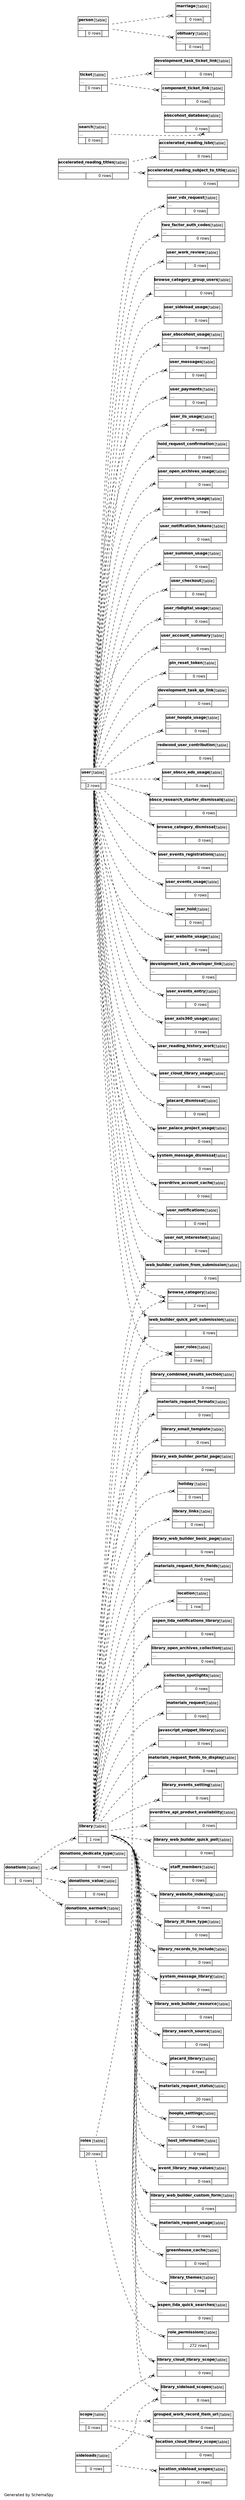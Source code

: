digraph "largeImpliedRelationshipsDiagram" {
  graph [    rankdir="RL"    bgcolor="#ffffff"    label="\nGenerated by SchemaSpy"    labeljust="l"    nodesep="0.18"    ranksep="0.46"    fontname="Helvetica"    fontsize="11"    ration="compress"  ];  node [    fontname="Helvetica"    fontsize="11"    shape="plaintext"  ];  edge [    arrowsize="0.8"  ];
  "development_task_qa_link" [
   label=<
    <TABLE BORDER="0" CELLBORDER="1" CELLSPACING="0" BGCOLOR="#ffffff">
      <TR><TD COLSPAN="3"  BGCOLOR="#f5f5f5"><TABLE BORDER="0" CELLSPACING="0"><TR><TD ALIGN="LEFT" FIXEDSIZE="TRUE" WIDTH="157" HEIGHT="16"><B>development_task_qa_link</B></TD><TD ALIGN="RIGHT">[table]</TD></TR></TABLE></TD></TR>
      <TR><TD PORT="elipses" COLSPAN="3" ALIGN="LEFT">...</TD></TR>
      <TR><TD ALIGN="LEFT" BGCOLOR="#ffffff">  </TD><TD ALIGN="RIGHT" BGCOLOR="#ffffff">0 rows</TD><TD ALIGN="RIGHT" BGCOLOR="#ffffff">  </TD></TR>
    </TABLE>>
    URL="tables/development_task_qa_link.html"
    target="_top"
    tooltip="development_task_qa_link"
  ];
  "user_hoopla_usage" [
   label=<
    <TABLE BORDER="0" CELLBORDER="1" CELLSPACING="0" BGCOLOR="#ffffff">
      <TR><TD COLSPAN="3"  BGCOLOR="#f5f5f5"><TABLE BORDER="0" CELLSPACING="0"><TR><TD ALIGN="LEFT" FIXEDSIZE="TRUE" WIDTH="112" HEIGHT="16"><B>user_hoopla_usage</B></TD><TD ALIGN="RIGHT">[table]</TD></TR></TABLE></TD></TR>
      <TR><TD PORT="elipses" COLSPAN="3" ALIGN="LEFT">...</TD></TR>
      <TR><TD ALIGN="LEFT" BGCOLOR="#ffffff">  </TD><TD ALIGN="RIGHT" BGCOLOR="#ffffff">0 rows</TD><TD ALIGN="RIGHT" BGCOLOR="#ffffff">  </TD></TR>
    </TABLE>>
    URL="tables/user_hoopla_usage.html"
    target="_top"
    tooltip="user_hoopla_usage"
  ];
  "redwood_user_contribution" [
   label=<
    <TABLE BORDER="0" CELLBORDER="1" CELLSPACING="0" BGCOLOR="#ffffff">
      <TR><TD COLSPAN="3"  BGCOLOR="#f5f5f5"><TABLE BORDER="0" CELLSPACING="0"><TR><TD ALIGN="LEFT" FIXEDSIZE="TRUE" WIDTH="164" HEIGHT="16"><B>redwood_user_contribution</B></TD><TD ALIGN="RIGHT">[table]</TD></TR></TABLE></TD></TR>
      <TR><TD PORT="elipses" COLSPAN="3" ALIGN="LEFT">...</TD></TR>
      <TR><TD ALIGN="LEFT" BGCOLOR="#ffffff">  </TD><TD ALIGN="RIGHT" BGCOLOR="#ffffff">0 rows</TD><TD ALIGN="RIGHT" BGCOLOR="#ffffff">  </TD></TR>
    </TABLE>>
    URL="tables/redwood_user_contribution.html"
    target="_top"
    tooltip="redwood_user_contribution"
  ];
  "accelerated_reading_isbn" [
   label=<
    <TABLE BORDER="0" CELLBORDER="1" CELLSPACING="0" BGCOLOR="#ffffff">
      <TR><TD COLSPAN="3"  BGCOLOR="#f5f5f5"><TABLE BORDER="0" CELLSPACING="0"><TR><TD ALIGN="LEFT" FIXEDSIZE="TRUE" WIDTH="150" HEIGHT="16"><B>accelerated_reading_isbn</B></TD><TD ALIGN="RIGHT">[table]</TD></TR></TABLE></TD></TR>
      <TR><TD PORT="elipses" COLSPAN="3" ALIGN="LEFT">...</TD></TR>
      <TR><TD ALIGN="LEFT" BGCOLOR="#ffffff">  </TD><TD ALIGN="RIGHT" BGCOLOR="#ffffff">0 rows</TD><TD ALIGN="RIGHT" BGCOLOR="#ffffff">  </TD></TR>
    </TABLE>>
    URL="tables/accelerated_reading_isbn.html"
    target="_top"
    tooltip="accelerated_reading_isbn"
  ];
  "materials_request_form_fields" [
   label=<
    <TABLE BORDER="0" CELLBORDER="1" CELLSPACING="0" BGCOLOR="#ffffff">
      <TR><TD COLSPAN="3"  BGCOLOR="#f5f5f5"><TABLE BORDER="0" CELLSPACING="0"><TR><TD ALIGN="LEFT" FIXEDSIZE="TRUE" WIDTH="180" HEIGHT="16"><B>materials_request_form_fields</B></TD><TD ALIGN="RIGHT">[table]</TD></TR></TABLE></TD></TR>
      <TR><TD PORT="elipses" COLSPAN="3" ALIGN="LEFT">...</TD></TR>
      <TR><TD ALIGN="LEFT" BGCOLOR="#ffffff">  </TD><TD ALIGN="RIGHT" BGCOLOR="#ffffff">0 rows</TD><TD ALIGN="RIGHT" BGCOLOR="#ffffff">  </TD></TR>
    </TABLE>>
    URL="tables/materials_request_form_fields.html"
    target="_top"
    tooltip="materials_request_form_fields"
  ];
  "search" [
   label=<
    <TABLE BORDER="0" CELLBORDER="1" CELLSPACING="0" BGCOLOR="#ffffff">
      <TR><TD COLSPAN="3"  BGCOLOR="#f5f5f5"><TABLE BORDER="0" CELLSPACING="0"><TR><TD ALIGN="LEFT" FIXEDSIZE="TRUE" WIDTH="39" HEIGHT="16"><B>search</B></TD><TD ALIGN="RIGHT">[table]</TD></TR></TABLE></TD></TR>
      <TR><TD PORT="elipses" COLSPAN="3" ALIGN="LEFT">...</TD></TR>
      <TR><TD ALIGN="LEFT" BGCOLOR="#ffffff">  </TD><TD ALIGN="RIGHT" BGCOLOR="#ffffff">0 rows</TD><TD ALIGN="RIGHT" BGCOLOR="#ffffff">  </TD></TR>
    </TABLE>>
    URL="tables/search.html"
    target="_top"
    tooltip="search"
  ];
  "library" [
   label=<
    <TABLE BORDER="0" CELLBORDER="1" CELLSPACING="0" BGCOLOR="#ffffff">
      <TR><TD COLSPAN="3"  BGCOLOR="#f5f5f5"><TABLE BORDER="0" CELLSPACING="0"><TR><TD ALIGN="LEFT" FIXEDSIZE="TRUE" WIDTH="39" HEIGHT="16"><B>library</B></TD><TD ALIGN="RIGHT">[table]</TD></TR></TABLE></TD></TR>
      <TR><TD PORT="elipses" COLSPAN="3" ALIGN="LEFT">...</TD></TR>
      <TR><TD ALIGN="LEFT" BGCOLOR="#ffffff">  </TD><TD ALIGN="RIGHT" BGCOLOR="#ffffff">1 row</TD><TD ALIGN="RIGHT" BGCOLOR="#ffffff">  </TD></TR>
    </TABLE>>
    URL="tables/library.html"
    target="_top"
    tooltip="library"
  ];
  "user_ebsco_eds_usage" [
   label=<
    <TABLE BORDER="0" CELLBORDER="1" CELLSPACING="0" BGCOLOR="#ffffff">
      <TR><TD COLSPAN="3"  BGCOLOR="#f5f5f5"><TABLE BORDER="0" CELLSPACING="0"><TR><TD ALIGN="LEFT" FIXEDSIZE="TRUE" WIDTH="131" HEIGHT="16"><B>user_ebsco_eds_usage</B></TD><TD ALIGN="RIGHT">[table]</TD></TR></TABLE></TD></TR>
      <TR><TD PORT="elipses" COLSPAN="3" ALIGN="LEFT">...</TD></TR>
      <TR><TD ALIGN="LEFT" BGCOLOR="#ffffff">  </TD><TD ALIGN="RIGHT" BGCOLOR="#ffffff">0 rows</TD><TD ALIGN="RIGHT" BGCOLOR="#ffffff">  </TD></TR>
    </TABLE>>
    URL="tables/user_ebsco_eds_usage.html"
    target="_top"
    tooltip="user_ebsco_eds_usage"
  ];
  "location" [
   label=<
    <TABLE BORDER="0" CELLBORDER="1" CELLSPACING="0" BGCOLOR="#ffffff">
      <TR><TD COLSPAN="3"  BGCOLOR="#f5f5f5"><TABLE BORDER="0" CELLSPACING="0"><TR><TD ALIGN="LEFT" FIXEDSIZE="TRUE" WIDTH="48" HEIGHT="16"><B>location</B></TD><TD ALIGN="RIGHT">[table]</TD></TR></TABLE></TD></TR>
      <TR><TD PORT="elipses" COLSPAN="3" ALIGN="LEFT">...</TD></TR>
      <TR><TD ALIGN="LEFT" BGCOLOR="#ffffff">  </TD><TD ALIGN="RIGHT" BGCOLOR="#ffffff">1 row</TD><TD ALIGN="RIGHT" BGCOLOR="#ffffff">  </TD></TR>
    </TABLE>>
    URL="tables/location.html"
    target="_top"
    tooltip="location"
  ];
  "ebsco_research_starter_dismissals" [
   label=<
    <TABLE BORDER="0" CELLBORDER="1" CELLSPACING="0" BGCOLOR="#ffffff">
      <TR><TD COLSPAN="3"  BGCOLOR="#f5f5f5"><TABLE BORDER="0" CELLSPACING="0"><TR><TD ALIGN="LEFT" FIXEDSIZE="TRUE" WIDTH="204" HEIGHT="16"><B>ebsco_research_starter_dismissals</B></TD><TD ALIGN="RIGHT">[table]</TD></TR></TABLE></TD></TR>
      <TR><TD PORT="elipses" COLSPAN="3" ALIGN="LEFT">...</TD></TR>
      <TR><TD ALIGN="LEFT" BGCOLOR="#ffffff">  </TD><TD ALIGN="RIGHT" BGCOLOR="#ffffff">0 rows</TD><TD ALIGN="RIGHT" BGCOLOR="#ffffff">  </TD></TR>
    </TABLE>>
    URL="tables/ebsco_research_starter_dismissals.html"
    target="_top"
    tooltip="ebsco_research_starter_dismissals"
  ];
  "browse_category_dismissal" [
   label=<
    <TABLE BORDER="0" CELLBORDER="1" CELLSPACING="0" BGCOLOR="#ffffff">
      <TR><TD COLSPAN="3"  BGCOLOR="#f5f5f5"><TABLE BORDER="0" CELLSPACING="0"><TR><TD ALIGN="LEFT" FIXEDSIZE="TRUE" WIDTH="161" HEIGHT="16"><B>browse_category_dismissal</B></TD><TD ALIGN="RIGHT">[table]</TD></TR></TABLE></TD></TR>
      <TR><TD PORT="elipses" COLSPAN="3" ALIGN="LEFT">...</TD></TR>
      <TR><TD ALIGN="LEFT" BGCOLOR="#ffffff">  </TD><TD ALIGN="RIGHT" BGCOLOR="#ffffff">0 rows</TD><TD ALIGN="RIGHT" BGCOLOR="#ffffff">  </TD></TR>
    </TABLE>>
    URL="tables/browse_category_dismissal.html"
    target="_top"
    tooltip="browse_category_dismissal"
  ];
  "donations_dedicate_type" [
   label=<
    <TABLE BORDER="0" CELLBORDER="1" CELLSPACING="0" BGCOLOR="#ffffff">
      <TR><TD COLSPAN="3"  BGCOLOR="#f5f5f5"><TABLE BORDER="0" CELLSPACING="0"><TR><TD ALIGN="LEFT" FIXEDSIZE="TRUE" WIDTH="148" HEIGHT="16"><B>donations_dedicate_type</B></TD><TD ALIGN="RIGHT">[table]</TD></TR></TABLE></TD></TR>
      <TR><TD PORT="elipses" COLSPAN="3" ALIGN="LEFT">...</TD></TR>
      <TR><TD ALIGN="LEFT" BGCOLOR="#ffffff">  </TD><TD ALIGN="RIGHT" BGCOLOR="#ffffff">0 rows</TD><TD ALIGN="RIGHT" BGCOLOR="#ffffff">  </TD></TR>
    </TABLE>>
    URL="tables/donations_dedicate_type.html"
    target="_top"
    tooltip="donations_dedicate_type"
  ];
  "ticket" [
   label=<
    <TABLE BORDER="0" CELLBORDER="1" CELLSPACING="0" BGCOLOR="#ffffff">
      <TR><TD COLSPAN="3"  BGCOLOR="#f5f5f5"><TABLE BORDER="0" CELLSPACING="0"><TR><TD ALIGN="LEFT" FIXEDSIZE="TRUE" WIDTH="34" HEIGHT="16"><B>ticket</B></TD><TD ALIGN="RIGHT">[table]</TD></TR></TABLE></TD></TR>
      <TR><TD PORT="elipses" COLSPAN="3" ALIGN="LEFT">...</TD></TR>
      <TR><TD ALIGN="LEFT" BGCOLOR="#ffffff">  </TD><TD ALIGN="RIGHT" BGCOLOR="#ffffff">0 rows</TD><TD ALIGN="RIGHT" BGCOLOR="#ffffff">  </TD></TR>
    </TABLE>>
    URL="tables/ticket.html"
    target="_top"
    tooltip="ticket"
  ];
  "user_events_registrations" [
   label=<
    <TABLE BORDER="0" CELLBORDER="1" CELLSPACING="0" BGCOLOR="#ffffff">
      <TR><TD COLSPAN="3"  BGCOLOR="#f5f5f5"><TABLE BORDER="0" CELLSPACING="0"><TR><TD ALIGN="LEFT" FIXEDSIZE="TRUE" WIDTH="153" HEIGHT="16"><B>user_events_registrations</B></TD><TD ALIGN="RIGHT">[table]</TD></TR></TABLE></TD></TR>
      <TR><TD PORT="elipses" COLSPAN="3" ALIGN="LEFT">...</TD></TR>
      <TR><TD ALIGN="LEFT" BGCOLOR="#ffffff">  </TD><TD ALIGN="RIGHT" BGCOLOR="#ffffff">0 rows</TD><TD ALIGN="RIGHT" BGCOLOR="#ffffff">  </TD></TR>
    </TABLE>>
    URL="tables/user_events_registrations.html"
    target="_top"
    tooltip="user_events_registrations"
  ];
  "web_builder_custom_from_submission" [
   label=<
    <TABLE BORDER="0" CELLBORDER="1" CELLSPACING="0" BGCOLOR="#ffffff">
      <TR><TD COLSPAN="3"  BGCOLOR="#f5f5f5"><TABLE BORDER="0" CELLSPACING="0"><TR><TD ALIGN="LEFT" FIXEDSIZE="TRUE" WIDTH="229" HEIGHT="16"><B>web_builder_custom_from_submission</B></TD><TD ALIGN="RIGHT">[table]</TD></TR></TABLE></TD></TR>
      <TR><TD PORT="elipses" COLSPAN="3" ALIGN="LEFT">...</TD></TR>
      <TR><TD ALIGN="LEFT" BGCOLOR="#ffffff">  </TD><TD ALIGN="RIGHT" BGCOLOR="#ffffff">0 rows</TD><TD ALIGN="RIGHT" BGCOLOR="#ffffff">  </TD></TR>
    </TABLE>>
    URL="tables/web_builder_custom_from_submission.html"
    target="_top"
    tooltip="web_builder_custom_from_submission"
  ];
  "user_events_usage" [
   label=<
    <TABLE BORDER="0" CELLBORDER="1" CELLSPACING="0" BGCOLOR="#ffffff">
      <TR><TD COLSPAN="3"  BGCOLOR="#f5f5f5"><TABLE BORDER="0" CELLSPACING="0"><TR><TD ALIGN="LEFT" FIXEDSIZE="TRUE" WIDTH="111" HEIGHT="16"><B>user_events_usage</B></TD><TD ALIGN="RIGHT">[table]</TD></TR></TABLE></TD></TR>
      <TR><TD PORT="elipses" COLSPAN="3" ALIGN="LEFT">...</TD></TR>
      <TR><TD ALIGN="LEFT" BGCOLOR="#ffffff">  </TD><TD ALIGN="RIGHT" BGCOLOR="#ffffff">0 rows</TD><TD ALIGN="RIGHT" BGCOLOR="#ffffff">  </TD></TR>
    </TABLE>>
    URL="tables/user_events_usage.html"
    target="_top"
    tooltip="user_events_usage"
  ];
  "user_hold" [
   label=<
    <TABLE BORDER="0" CELLBORDER="1" CELLSPACING="0" BGCOLOR="#ffffff">
      <TR><TD COLSPAN="3"  BGCOLOR="#f5f5f5"><TABLE BORDER="0" CELLSPACING="0"><TR><TD ALIGN="LEFT" FIXEDSIZE="TRUE" WIDTH="57" HEIGHT="16"><B>user_hold</B></TD><TD ALIGN="RIGHT">[table]</TD></TR></TABLE></TD></TR>
      <TR><TD PORT="elipses" COLSPAN="3" ALIGN="LEFT">...</TD></TR>
      <TR><TD ALIGN="LEFT" BGCOLOR="#ffffff">  </TD><TD ALIGN="RIGHT" BGCOLOR="#ffffff">0 rows</TD><TD ALIGN="RIGHT" BGCOLOR="#ffffff">  </TD></TR>
    </TABLE>>
    URL="tables/user_hold.html"
    target="_top"
    tooltip="user_hold"
  ];
  "user_website_usage" [
   label=<
    <TABLE BORDER="0" CELLBORDER="1" CELLSPACING="0" BGCOLOR="#ffffff">
      <TR><TD COLSPAN="3"  BGCOLOR="#f5f5f5"><TABLE BORDER="0" CELLSPACING="0"><TR><TD ALIGN="LEFT" FIXEDSIZE="TRUE" WIDTH="118" HEIGHT="16"><B>user_website_usage</B></TD><TD ALIGN="RIGHT">[table]</TD></TR></TABLE></TD></TR>
      <TR><TD PORT="elipses" COLSPAN="3" ALIGN="LEFT">...</TD></TR>
      <TR><TD ALIGN="LEFT" BGCOLOR="#ffffff">  </TD><TD ALIGN="RIGHT" BGCOLOR="#ffffff">0 rows</TD><TD ALIGN="RIGHT" BGCOLOR="#ffffff">  </TD></TR>
    </TABLE>>
    URL="tables/user_website_usage.html"
    target="_top"
    tooltip="user_website_usage"
  ];
  "development_task_developer_link" [
   label=<
    <TABLE BORDER="0" CELLBORDER="1" CELLSPACING="0" BGCOLOR="#ffffff">
      <TR><TD COLSPAN="3"  BGCOLOR="#f5f5f5"><TABLE BORDER="0" CELLSPACING="0"><TR><TD ALIGN="LEFT" FIXEDSIZE="TRUE" WIDTH="202" HEIGHT="16"><B>development_task_developer_link</B></TD><TD ALIGN="RIGHT">[table]</TD></TR></TABLE></TD></TR>
      <TR><TD PORT="elipses" COLSPAN="3" ALIGN="LEFT">...</TD></TR>
      <TR><TD ALIGN="LEFT" BGCOLOR="#ffffff">  </TD><TD ALIGN="RIGHT" BGCOLOR="#ffffff">0 rows</TD><TD ALIGN="RIGHT" BGCOLOR="#ffffff">  </TD></TR>
    </TABLE>>
    URL="tables/development_task_developer_link.html"
    target="_top"
    tooltip="development_task_developer_link"
  ];
  "accelerated_reading_subject_to_title" [
   label=<
    <TABLE BORDER="0" CELLBORDER="1" CELLSPACING="0" BGCOLOR="#ffffff">
      <TR><TD COLSPAN="3"  BGCOLOR="#f5f5f5"><TABLE BORDER="0" CELLSPACING="0"><TR><TD ALIGN="LEFT" FIXEDSIZE="TRUE" WIDTH="216" HEIGHT="16"><B>accelerated_reading_subject_to_title</B></TD><TD ALIGN="RIGHT">[table]</TD></TR></TABLE></TD></TR>
      <TR><TD PORT="elipses" COLSPAN="3" ALIGN="LEFT">...</TD></TR>
      <TR><TD ALIGN="LEFT" BGCOLOR="#ffffff">  </TD><TD ALIGN="RIGHT" BGCOLOR="#ffffff">0 rows</TD><TD ALIGN="RIGHT" BGCOLOR="#ffffff">  </TD></TR>
    </TABLE>>
    URL="tables/accelerated_reading_subject_to_title.html"
    target="_top"
    tooltip="accelerated_reading_subject_to_title"
  ];
  "user_events_entry" [
   label=<
    <TABLE BORDER="0" CELLBORDER="1" CELLSPACING="0" BGCOLOR="#ffffff">
      <TR><TD COLSPAN="3"  BGCOLOR="#f5f5f5"><TABLE BORDER="0" CELLSPACING="0"><TR><TD ALIGN="LEFT" FIXEDSIZE="TRUE" WIDTH="108" HEIGHT="16"><B>user_events_entry</B></TD><TD ALIGN="RIGHT">[table]</TD></TR></TABLE></TD></TR>
      <TR><TD PORT="elipses" COLSPAN="3" ALIGN="LEFT">...</TD></TR>
      <TR><TD ALIGN="LEFT" BGCOLOR="#ffffff">  </TD><TD ALIGN="RIGHT" BGCOLOR="#ffffff">0 rows</TD><TD ALIGN="RIGHT" BGCOLOR="#ffffff">  </TD></TR>
    </TABLE>>
    URL="tables/user_events_entry.html"
    target="_top"
    tooltip="user_events_entry"
  ];
  "aspen_lida_notifications_library" [
   label=<
    <TABLE BORDER="0" CELLBORDER="1" CELLSPACING="0" BGCOLOR="#ffffff">
      <TR><TD COLSPAN="3"  BGCOLOR="#f5f5f5"><TABLE BORDER="0" CELLSPACING="0"><TR><TD ALIGN="LEFT" FIXEDSIZE="TRUE" WIDTH="188" HEIGHT="16"><B>aspen_lida_notifications_library</B></TD><TD ALIGN="RIGHT">[table]</TD></TR></TABLE></TD></TR>
      <TR><TD PORT="elipses" COLSPAN="3" ALIGN="LEFT">...</TD></TR>
      <TR><TD ALIGN="LEFT" BGCOLOR="#ffffff">  </TD><TD ALIGN="RIGHT" BGCOLOR="#ffffff">0 rows</TD><TD ALIGN="RIGHT" BGCOLOR="#ffffff">  </TD></TR>
    </TABLE>>
    URL="tables/aspen_lida_notifications_library.html"
    target="_top"
    tooltip="aspen_lida_notifications_library"
  ];
  "user_axis360_usage" [
   label=<
    <TABLE BORDER="0" CELLBORDER="1" CELLSPACING="0" BGCOLOR="#ffffff">
      <TR><TD COLSPAN="3"  BGCOLOR="#f5f5f5"><TABLE BORDER="0" CELLSPACING="0"><TR><TD ALIGN="LEFT" FIXEDSIZE="TRUE" WIDTH="115" HEIGHT="16"><B>user_axis360_usage</B></TD><TD ALIGN="RIGHT">[table]</TD></TR></TABLE></TD></TR>
      <TR><TD PORT="elipses" COLSPAN="3" ALIGN="LEFT">...</TD></TR>
      <TR><TD ALIGN="LEFT" BGCOLOR="#ffffff">  </TD><TD ALIGN="RIGHT" BGCOLOR="#ffffff">0 rows</TD><TD ALIGN="RIGHT" BGCOLOR="#ffffff">  </TD></TR>
    </TABLE>>
    URL="tables/user_axis360_usage.html"
    target="_top"
    tooltip="user_axis360_usage"
  ];
  "marriage" [
   label=<
    <TABLE BORDER="0" CELLBORDER="1" CELLSPACING="0" BGCOLOR="#ffffff">
      <TR><TD COLSPAN="3"  BGCOLOR="#f5f5f5"><TABLE BORDER="0" CELLSPACING="0"><TR><TD ALIGN="LEFT" FIXEDSIZE="TRUE" WIDTH="54" HEIGHT="16"><B>marriage</B></TD><TD ALIGN="RIGHT">[table]</TD></TR></TABLE></TD></TR>
      <TR><TD PORT="elipses" COLSPAN="3" ALIGN="LEFT">...</TD></TR>
      <TR><TD ALIGN="LEFT" BGCOLOR="#ffffff">  </TD><TD ALIGN="RIGHT" BGCOLOR="#ffffff">0 rows</TD><TD ALIGN="RIGHT" BGCOLOR="#ffffff">  </TD></TR>
    </TABLE>>
    URL="tables/marriage.html"
    target="_top"
    tooltip="marriage"
  ];
  "user_reading_history_work" [
   label=<
    <TABLE BORDER="0" CELLBORDER="1" CELLSPACING="0" BGCOLOR="#ffffff">
      <TR><TD COLSPAN="3"  BGCOLOR="#f5f5f5"><TABLE BORDER="0" CELLSPACING="0"><TR><TD ALIGN="LEFT" FIXEDSIZE="TRUE" WIDTH="159" HEIGHT="16"><B>user_reading_history_work</B></TD><TD ALIGN="RIGHT">[table]</TD></TR></TABLE></TD></TR>
      <TR><TD PORT="elipses" COLSPAN="3" ALIGN="LEFT">...</TD></TR>
      <TR><TD ALIGN="LEFT" BGCOLOR="#ffffff">  </TD><TD ALIGN="RIGHT" BGCOLOR="#ffffff">0 rows</TD><TD ALIGN="RIGHT" BGCOLOR="#ffffff">  </TD></TR>
    </TABLE>>
    URL="tables/user_reading_history_work.html"
    target="_top"
    tooltip="user_reading_history_work"
  ];
  "library_open_archives_collection" [
   label=<
    <TABLE BORDER="0" CELLBORDER="1" CELLSPACING="0" BGCOLOR="#ffffff">
      <TR><TD COLSPAN="3"  BGCOLOR="#f5f5f5"><TABLE BORDER="0" CELLSPACING="0"><TR><TD ALIGN="LEFT" FIXEDSIZE="TRUE" WIDTH="193" HEIGHT="16"><B>library_open_archives_collection</B></TD><TD ALIGN="RIGHT">[table]</TD></TR></TABLE></TD></TR>
      <TR><TD PORT="elipses" COLSPAN="3" ALIGN="LEFT">...</TD></TR>
      <TR><TD ALIGN="LEFT" BGCOLOR="#ffffff">  </TD><TD ALIGN="RIGHT" BGCOLOR="#ffffff">0 rows</TD><TD ALIGN="RIGHT" BGCOLOR="#ffffff">  </TD></TR>
    </TABLE>>
    URL="tables/library_open_archives_collection.html"
    target="_top"
    tooltip="library_open_archives_collection"
  ];
  "user_cloud_library_usage" [
   label=<
    <TABLE BORDER="0" CELLBORDER="1" CELLSPACING="0" BGCOLOR="#ffffff">
      <TR><TD COLSPAN="3"  BGCOLOR="#f5f5f5"><TABLE BORDER="0" CELLSPACING="0"><TR><TD ALIGN="LEFT" FIXEDSIZE="TRUE" WIDTH="148" HEIGHT="16"><B>user_cloud_library_usage</B></TD><TD ALIGN="RIGHT">[table]</TD></TR></TABLE></TD></TR>
      <TR><TD PORT="elipses" COLSPAN="3" ALIGN="LEFT">...</TD></TR>
      <TR><TD ALIGN="LEFT" BGCOLOR="#ffffff">  </TD><TD ALIGN="RIGHT" BGCOLOR="#ffffff">0 rows</TD><TD ALIGN="RIGHT" BGCOLOR="#ffffff">  </TD></TR>
    </TABLE>>
    URL="tables/user_cloud_library_usage.html"
    target="_top"
    tooltip="user_cloud_library_usage"
  ];
  "placard_dismissal" [
   label=<
    <TABLE BORDER="0" CELLBORDER="1" CELLSPACING="0" BGCOLOR="#ffffff">
      <TR><TD COLSPAN="3"  BGCOLOR="#f5f5f5"><TABLE BORDER="0" CELLSPACING="0"><TR><TD ALIGN="LEFT" FIXEDSIZE="TRUE" WIDTH="105" HEIGHT="16"><B>placard_dismissal</B></TD><TD ALIGN="RIGHT">[table]</TD></TR></TABLE></TD></TR>
      <TR><TD PORT="elipses" COLSPAN="3" ALIGN="LEFT">...</TD></TR>
      <TR><TD ALIGN="LEFT" BGCOLOR="#ffffff">  </TD><TD ALIGN="RIGHT" BGCOLOR="#ffffff">0 rows</TD><TD ALIGN="RIGHT" BGCOLOR="#ffffff">  </TD></TR>
    </TABLE>>
    URL="tables/placard_dismissal.html"
    target="_top"
    tooltip="placard_dismissal"
  ];
  "user_palace_project_usage" [
   label=<
    <TABLE BORDER="0" CELLBORDER="1" CELLSPACING="0" BGCOLOR="#ffffff">
      <TR><TD COLSPAN="3"  BGCOLOR="#f5f5f5"><TABLE BORDER="0" CELLSPACING="0"><TR><TD ALIGN="LEFT" FIXEDSIZE="TRUE" WIDTH="157" HEIGHT="16"><B>user_palace_project_usage</B></TD><TD ALIGN="RIGHT">[table]</TD></TR></TABLE></TD></TR>
      <TR><TD PORT="elipses" COLSPAN="3" ALIGN="LEFT">...</TD></TR>
      <TR><TD ALIGN="LEFT" BGCOLOR="#ffffff">  </TD><TD ALIGN="RIGHT" BGCOLOR="#ffffff">0 rows</TD><TD ALIGN="RIGHT" BGCOLOR="#ffffff">  </TD></TR>
    </TABLE>>
    URL="tables/user_palace_project_usage.html"
    target="_top"
    tooltip="user_palace_project_usage"
  ];
  "accelerated_reading_titles" [
   label=<
    <TABLE BORDER="0" CELLBORDER="1" CELLSPACING="0" BGCOLOR="#ffffff">
      <TR><TD COLSPAN="3"  BGCOLOR="#f5f5f5"><TABLE BORDER="0" CELLSPACING="0"><TR><TD ALIGN="LEFT" FIXEDSIZE="TRUE" WIDTH="156" HEIGHT="16"><B>accelerated_reading_titles</B></TD><TD ALIGN="RIGHT">[table]</TD></TR></TABLE></TD></TR>
      <TR><TD PORT="elipses" COLSPAN="3" ALIGN="LEFT">...</TD></TR>
      <TR><TD ALIGN="LEFT" BGCOLOR="#ffffff">  </TD><TD ALIGN="RIGHT" BGCOLOR="#ffffff">0 rows</TD><TD ALIGN="RIGHT" BGCOLOR="#ffffff">  </TD></TR>
    </TABLE>>
    URL="tables/accelerated_reading_titles.html"
    target="_top"
    tooltip="accelerated_reading_titles"
  ];
  "system_message_dismissal" [
   label=<
    <TABLE BORDER="0" CELLBORDER="1" CELLSPACING="0" BGCOLOR="#ffffff">
      <TR><TD COLSPAN="3"  BGCOLOR="#f5f5f5"><TABLE BORDER="0" CELLSPACING="0"><TR><TD ALIGN="LEFT" FIXEDSIZE="TRUE" WIDTH="160" HEIGHT="16"><B>system_message_dismissal</B></TD><TD ALIGN="RIGHT">[table]</TD></TR></TABLE></TD></TR>
      <TR><TD PORT="elipses" COLSPAN="3" ALIGN="LEFT">...</TD></TR>
      <TR><TD ALIGN="LEFT" BGCOLOR="#ffffff">  </TD><TD ALIGN="RIGHT" BGCOLOR="#ffffff">0 rows</TD><TD ALIGN="RIGHT" BGCOLOR="#ffffff">  </TD></TR>
    </TABLE>>
    URL="tables/system_message_dismissal.html"
    target="_top"
    tooltip="system_message_dismissal"
  ];
  "collection_spotlights" [
   label=<
    <TABLE BORDER="0" CELLBORDER="1" CELLSPACING="0" BGCOLOR="#ffffff">
      <TR><TD COLSPAN="3"  BGCOLOR="#f5f5f5"><TABLE BORDER="0" CELLSPACING="0"><TR><TD ALIGN="LEFT" FIXEDSIZE="TRUE" WIDTH="122" HEIGHT="16"><B>collection_spotlights</B></TD><TD ALIGN="RIGHT">[table]</TD></TR></TABLE></TD></TR>
      <TR><TD PORT="elipses" COLSPAN="3" ALIGN="LEFT">...</TD></TR>
      <TR><TD ALIGN="LEFT" BGCOLOR="#ffffff">  </TD><TD ALIGN="RIGHT" BGCOLOR="#ffffff">0 rows</TD><TD ALIGN="RIGHT" BGCOLOR="#ffffff">  </TD></TR>
    </TABLE>>
    URL="tables/collection_spotlights.html"
    target="_top"
    tooltip="collection_spotlights"
  ];
  "overdrive_account_cache" [
   label=<
    <TABLE BORDER="0" CELLBORDER="1" CELLSPACING="0" BGCOLOR="#ffffff">
      <TR><TD COLSPAN="3"  BGCOLOR="#f5f5f5"><TABLE BORDER="0" CELLSPACING="0"><TR><TD ALIGN="LEFT" FIXEDSIZE="TRUE" WIDTH="149" HEIGHT="16"><B>overdrive_account_cache</B></TD><TD ALIGN="RIGHT">[table]</TD></TR></TABLE></TD></TR>
      <TR><TD PORT="elipses" COLSPAN="3" ALIGN="LEFT">...</TD></TR>
      <TR><TD ALIGN="LEFT" BGCOLOR="#ffffff">  </TD><TD ALIGN="RIGHT" BGCOLOR="#ffffff">0 rows</TD><TD ALIGN="RIGHT" BGCOLOR="#ffffff">  </TD></TR>
    </TABLE>>
    URL="tables/overdrive_account_cache.html"
    target="_top"
    tooltip="overdrive_account_cache"
  ];
  "donations" [
   label=<
    <TABLE BORDER="0" CELLBORDER="1" CELLSPACING="0" BGCOLOR="#ffffff">
      <TR><TD COLSPAN="3"  BGCOLOR="#f5f5f5"><TABLE BORDER="0" CELLSPACING="0"><TR><TD ALIGN="LEFT" FIXEDSIZE="TRUE" WIDTH="60" HEIGHT="16"><B>donations</B></TD><TD ALIGN="RIGHT">[table]</TD></TR></TABLE></TD></TR>
      <TR><TD PORT="elipses" COLSPAN="3" ALIGN="LEFT">...</TD></TR>
      <TR><TD ALIGN="LEFT" BGCOLOR="#ffffff">  </TD><TD ALIGN="RIGHT" BGCOLOR="#ffffff">0 rows</TD><TD ALIGN="RIGHT" BGCOLOR="#ffffff">  </TD></TR>
    </TABLE>>
    URL="tables/donations.html"
    target="_top"
    tooltip="donations"
  ];
  "materials_request" [
   label=<
    <TABLE BORDER="0" CELLBORDER="1" CELLSPACING="0" BGCOLOR="#ffffff">
      <TR><TD COLSPAN="3"  BGCOLOR="#f5f5f5"><TABLE BORDER="0" CELLSPACING="0"><TR><TD ALIGN="LEFT" FIXEDSIZE="TRUE" WIDTH="108" HEIGHT="16"><B>materials_request</B></TD><TD ALIGN="RIGHT">[table]</TD></TR></TABLE></TD></TR>
      <TR><TD PORT="elipses" COLSPAN="3" ALIGN="LEFT">...</TD></TR>
      <TR><TD ALIGN="LEFT" BGCOLOR="#ffffff">  </TD><TD ALIGN="RIGHT" BGCOLOR="#ffffff">0 rows</TD><TD ALIGN="RIGHT" BGCOLOR="#ffffff">  </TD></TR>
    </TABLE>>
    URL="tables/materials_request.html"
    target="_top"
    tooltip="materials_request"
  ];
  "donations_value" [
   label=<
    <TABLE BORDER="0" CELLBORDER="1" CELLSPACING="0" BGCOLOR="#ffffff">
      <TR><TD COLSPAN="3"  BGCOLOR="#f5f5f5"><TABLE BORDER="0" CELLSPACING="0"><TR><TD ALIGN="LEFT" FIXEDSIZE="TRUE" WIDTH="97" HEIGHT="16"><B>donations_value</B></TD><TD ALIGN="RIGHT">[table]</TD></TR></TABLE></TD></TR>
      <TR><TD PORT="elipses" COLSPAN="3" ALIGN="LEFT">...</TD></TR>
      <TR><TD ALIGN="LEFT" BGCOLOR="#ffffff">  </TD><TD ALIGN="RIGHT" BGCOLOR="#ffffff">0 rows</TD><TD ALIGN="RIGHT" BGCOLOR="#ffffff">  </TD></TR>
    </TABLE>>
    URL="tables/donations_value.html"
    target="_top"
    tooltip="donations_value"
  ];
  "javascript_snippet_library" [
   label=<
    <TABLE BORDER="0" CELLBORDER="1" CELLSPACING="0" BGCOLOR="#ffffff">
      <TR><TD COLSPAN="3"  BGCOLOR="#f5f5f5"><TABLE BORDER="0" CELLSPACING="0"><TR><TD ALIGN="LEFT" FIXEDSIZE="TRUE" WIDTH="153" HEIGHT="16"><B>javascript_snippet_library</B></TD><TD ALIGN="RIGHT">[table]</TD></TR></TABLE></TD></TR>
      <TR><TD PORT="elipses" COLSPAN="3" ALIGN="LEFT">...</TD></TR>
      <TR><TD ALIGN="LEFT" BGCOLOR="#ffffff">  </TD><TD ALIGN="RIGHT" BGCOLOR="#ffffff">0 rows</TD><TD ALIGN="RIGHT" BGCOLOR="#ffffff">  </TD></TR>
    </TABLE>>
    URL="tables/javascript_snippet_library.html"
    target="_top"
    tooltip="javascript_snippet_library"
  ];
  "sideloads" [
   label=<
    <TABLE BORDER="0" CELLBORDER="1" CELLSPACING="0" BGCOLOR="#ffffff">
      <TR><TD COLSPAN="3"  BGCOLOR="#f5f5f5"><TABLE BORDER="0" CELLSPACING="0"><TR><TD ALIGN="LEFT" FIXEDSIZE="TRUE" WIDTH="56" HEIGHT="16"><B>sideloads</B></TD><TD ALIGN="RIGHT">[table]</TD></TR></TABLE></TD></TR>
      <TR><TD PORT="elipses" COLSPAN="3" ALIGN="LEFT">...</TD></TR>
      <TR><TD ALIGN="LEFT" BGCOLOR="#ffffff">  </TD><TD ALIGN="RIGHT" BGCOLOR="#ffffff">0 rows</TD><TD ALIGN="RIGHT" BGCOLOR="#ffffff">  </TD></TR>
    </TABLE>>
    URL="tables/sideloads.html"
    target="_top"
    tooltip="sideloads"
  ];
  "user_notifications" [
   label=<
    <TABLE BORDER="0" CELLBORDER="1" CELLSPACING="0" BGCOLOR="#ffffff">
      <TR><TD COLSPAN="3"  BGCOLOR="#f5f5f5"><TABLE BORDER="0" CELLSPACING="0"><TR><TD ALIGN="LEFT" FIXEDSIZE="TRUE" WIDTH="107" HEIGHT="16"><B>user_notifications</B></TD><TD ALIGN="RIGHT">[table]</TD></TR></TABLE></TD></TR>
      <TR><TD PORT="elipses" COLSPAN="3" ALIGN="LEFT">...</TD></TR>
      <TR><TD ALIGN="LEFT" BGCOLOR="#ffffff">  </TD><TD ALIGN="RIGHT" BGCOLOR="#ffffff">0 rows</TD><TD ALIGN="RIGHT" BGCOLOR="#ffffff">  </TD></TR>
    </TABLE>>
    URL="tables/user_notifications.html"
    target="_top"
    tooltip="user_notifications"
  ];
  "materials_request_fields_to_display" [
   label=<
    <TABLE BORDER="0" CELLBORDER="1" CELLSPACING="0" BGCOLOR="#ffffff">
      <TR><TD COLSPAN="3"  BGCOLOR="#f5f5f5"><TABLE BORDER="0" CELLSPACING="0"><TR><TD ALIGN="LEFT" FIXEDSIZE="TRUE" WIDTH="211" HEIGHT="16"><B>materials_request_fields_to_display</B></TD><TD ALIGN="RIGHT">[table]</TD></TR></TABLE></TD></TR>
      <TR><TD PORT="elipses" COLSPAN="3" ALIGN="LEFT">...</TD></TR>
      <TR><TD ALIGN="LEFT" BGCOLOR="#ffffff">  </TD><TD ALIGN="RIGHT" BGCOLOR="#ffffff">0 rows</TD><TD ALIGN="RIGHT" BGCOLOR="#ffffff">  </TD></TR>
    </TABLE>>
    URL="tables/materials_request_fields_to_display.html"
    target="_top"
    tooltip="materials_request_fields_to_display"
  ];
  "library_events_setting" [
   label=<
    <TABLE BORDER="0" CELLBORDER="1" CELLSPACING="0" BGCOLOR="#ffffff">
      <TR><TD COLSPAN="3"  BGCOLOR="#f5f5f5"><TABLE BORDER="0" CELLSPACING="0"><TR><TD ALIGN="LEFT" FIXEDSIZE="TRUE" WIDTH="131" HEIGHT="16"><B>library_events_setting</B></TD><TD ALIGN="RIGHT">[table]</TD></TR></TABLE></TD></TR>
      <TR><TD PORT="elipses" COLSPAN="3" ALIGN="LEFT">...</TD></TR>
      <TR><TD ALIGN="LEFT" BGCOLOR="#ffffff">  </TD><TD ALIGN="RIGHT" BGCOLOR="#ffffff">0 rows</TD><TD ALIGN="RIGHT" BGCOLOR="#ffffff">  </TD></TR>
    </TABLE>>
    URL="tables/library_events_setting.html"
    target="_top"
    tooltip="library_events_setting"
  ];
  "overdrive_api_product_availability" [
   label=<
    <TABLE BORDER="0" CELLBORDER="1" CELLSPACING="0" BGCOLOR="#ffffff">
      <TR><TD COLSPAN="3"  BGCOLOR="#f5f5f5"><TABLE BORDER="0" CELLSPACING="0"><TR><TD ALIGN="LEFT" FIXEDSIZE="TRUE" WIDTH="204" HEIGHT="16"><B>overdrive_api_product_availability</B></TD><TD ALIGN="RIGHT">[table]</TD></TR></TABLE></TD></TR>
      <TR><TD PORT="elipses" COLSPAN="3" ALIGN="LEFT">...</TD></TR>
      <TR><TD ALIGN="LEFT" BGCOLOR="#ffffff">  </TD><TD ALIGN="RIGHT" BGCOLOR="#ffffff">0 rows</TD><TD ALIGN="RIGHT" BGCOLOR="#ffffff">  </TD></TR>
    </TABLE>>
    URL="tables/overdrive_api_product_availability.html"
    target="_top"
    tooltip="overdrive_api_product_availability"
  ];
  "ebscohost_database" [
   label=<
    <TABLE BORDER="0" CELLBORDER="1" CELLSPACING="0" BGCOLOR="#ffffff">
      <TR><TD COLSPAN="3"  BGCOLOR="#f5f5f5"><TABLE BORDER="0" CELLSPACING="0"><TR><TD ALIGN="LEFT" FIXEDSIZE="TRUE" WIDTH="120" HEIGHT="16"><B>ebscohost_database</B></TD><TD ALIGN="RIGHT">[table]</TD></TR></TABLE></TD></TR>
      <TR><TD PORT="elipses" COLSPAN="3" ALIGN="LEFT">...</TD></TR>
      <TR><TD ALIGN="LEFT" BGCOLOR="#ffffff">  </TD><TD ALIGN="RIGHT" BGCOLOR="#ffffff">0 rows</TD><TD ALIGN="RIGHT" BGCOLOR="#ffffff">  </TD></TR>
    </TABLE>>
    URL="tables/ebscohost_database.html"
    target="_top"
    tooltip="ebscohost_database"
  ];
  "user_not_interested" [
   label=<
    <TABLE BORDER="0" CELLBORDER="1" CELLSPACING="0" BGCOLOR="#ffffff">
      <TR><TD COLSPAN="3"  BGCOLOR="#f5f5f5"><TABLE BORDER="0" CELLSPACING="0"><TR><TD ALIGN="LEFT" FIXEDSIZE="TRUE" WIDTH="119" HEIGHT="16"><B>user_not_interested</B></TD><TD ALIGN="RIGHT">[table]</TD></TR></TABLE></TD></TR>
      <TR><TD PORT="elipses" COLSPAN="3" ALIGN="LEFT">...</TD></TR>
      <TR><TD ALIGN="LEFT" BGCOLOR="#ffffff">  </TD><TD ALIGN="RIGHT" BGCOLOR="#ffffff">0 rows</TD><TD ALIGN="RIGHT" BGCOLOR="#ffffff">  </TD></TR>
    </TABLE>>
    URL="tables/user_not_interested.html"
    target="_top"
    tooltip="user_not_interested"
  ];
  "library_web_builder_quick_poll" [
   label=<
    <TABLE BORDER="0" CELLBORDER="1" CELLSPACING="0" BGCOLOR="#ffffff">
      <TR><TD COLSPAN="3"  BGCOLOR="#f5f5f5"><TABLE BORDER="0" CELLSPACING="0"><TR><TD ALIGN="LEFT" FIXEDSIZE="TRUE" WIDTH="182" HEIGHT="16"><B>library_web_builder_quick_poll</B></TD><TD ALIGN="RIGHT">[table]</TD></TR></TABLE></TD></TR>
      <TR><TD PORT="elipses" COLSPAN="3" ALIGN="LEFT">...</TD></TR>
      <TR><TD ALIGN="LEFT" BGCOLOR="#ffffff">  </TD><TD ALIGN="RIGHT" BGCOLOR="#ffffff">0 rows</TD><TD ALIGN="RIGHT" BGCOLOR="#ffffff">  </TD></TR>
    </TABLE>>
    URL="tables/library_web_builder_quick_poll.html"
    target="_top"
    tooltip="library_web_builder_quick_poll"
  ];
  "user_vdx_request" [
   label=<
    <TABLE BORDER="0" CELLBORDER="1" CELLSPACING="0" BGCOLOR="#ffffff">
      <TR><TD COLSPAN="3"  BGCOLOR="#f5f5f5"><TABLE BORDER="0" CELLSPACING="0"><TR><TD ALIGN="LEFT" FIXEDSIZE="TRUE" WIDTH="103" HEIGHT="16"><B>user_vdx_request</B></TD><TD ALIGN="RIGHT">[table]</TD></TR></TABLE></TD></TR>
      <TR><TD PORT="elipses" COLSPAN="3" ALIGN="LEFT">...</TD></TR>
      <TR><TD ALIGN="LEFT" BGCOLOR="#ffffff">  </TD><TD ALIGN="RIGHT" BGCOLOR="#ffffff">0 rows</TD><TD ALIGN="RIGHT" BGCOLOR="#ffffff">  </TD></TR>
    </TABLE>>
    URL="tables/user_vdx_request.html"
    target="_top"
    tooltip="user_vdx_request"
  ];
  "development_task_ticket_link" [
   label=<
    <TABLE BORDER="0" CELLBORDER="1" CELLSPACING="0" BGCOLOR="#ffffff">
      <TR><TD COLSPAN="3"  BGCOLOR="#f5f5f5"><TABLE BORDER="0" CELLSPACING="0"><TR><TD ALIGN="LEFT" FIXEDSIZE="TRUE" WIDTH="177" HEIGHT="16"><B>development_task_ticket_link</B></TD><TD ALIGN="RIGHT">[table]</TD></TR></TABLE></TD></TR>
      <TR><TD PORT="elipses" COLSPAN="3" ALIGN="LEFT">...</TD></TR>
      <TR><TD ALIGN="LEFT" BGCOLOR="#ffffff">  </TD><TD ALIGN="RIGHT" BGCOLOR="#ffffff">0 rows</TD><TD ALIGN="RIGHT" BGCOLOR="#ffffff">  </TD></TR>
    </TABLE>>
    URL="tables/development_task_ticket_link.html"
    target="_top"
    tooltip="development_task_ticket_link"
  ];
  "two_factor_auth_codes" [
   label=<
    <TABLE BORDER="0" CELLBORDER="1" CELLSPACING="0" BGCOLOR="#ffffff">
      <TR><TD COLSPAN="3"  BGCOLOR="#f5f5f5"><TABLE BORDER="0" CELLSPACING="0"><TR><TD ALIGN="LEFT" FIXEDSIZE="TRUE" WIDTH="136" HEIGHT="16"><B>two_factor_auth_codes</B></TD><TD ALIGN="RIGHT">[table]</TD></TR></TABLE></TD></TR>
      <TR><TD PORT="elipses" COLSPAN="3" ALIGN="LEFT">...</TD></TR>
      <TR><TD ALIGN="LEFT" BGCOLOR="#ffffff">  </TD><TD ALIGN="RIGHT" BGCOLOR="#ffffff">0 rows</TD><TD ALIGN="RIGHT" BGCOLOR="#ffffff">  </TD></TR>
    </TABLE>>
    URL="tables/two_factor_auth_codes.html"
    target="_top"
    tooltip="two_factor_auth_codes"
  ];
  "staff_members" [
   label=<
    <TABLE BORDER="0" CELLBORDER="1" CELLSPACING="0" BGCOLOR="#ffffff">
      <TR><TD COLSPAN="3"  BGCOLOR="#f5f5f5"><TABLE BORDER="0" CELLSPACING="0"><TR><TD ALIGN="LEFT" FIXEDSIZE="TRUE" WIDTH="89" HEIGHT="16"><B>staff_members</B></TD><TD ALIGN="RIGHT">[table]</TD></TR></TABLE></TD></TR>
      <TR><TD PORT="elipses" COLSPAN="3" ALIGN="LEFT">...</TD></TR>
      <TR><TD ALIGN="LEFT" BGCOLOR="#ffffff">  </TD><TD ALIGN="RIGHT" BGCOLOR="#ffffff">0 rows</TD><TD ALIGN="RIGHT" BGCOLOR="#ffffff">  </TD></TR>
    </TABLE>>
    URL="tables/staff_members.html"
    target="_top"
    tooltip="staff_members"
  ];
  "user_work_review" [
   label=<
    <TABLE BORDER="0" CELLBORDER="1" CELLSPACING="0" BGCOLOR="#ffffff">
      <TR><TD COLSPAN="3"  BGCOLOR="#f5f5f5"><TABLE BORDER="0" CELLSPACING="0"><TR><TD ALIGN="LEFT" FIXEDSIZE="TRUE" WIDTH="107" HEIGHT="16"><B>user_work_review</B></TD><TD ALIGN="RIGHT">[table]</TD></TR></TABLE></TD></TR>
      <TR><TD PORT="elipses" COLSPAN="3" ALIGN="LEFT">...</TD></TR>
      <TR><TD ALIGN="LEFT" BGCOLOR="#ffffff">  </TD><TD ALIGN="RIGHT" BGCOLOR="#ffffff">0 rows</TD><TD ALIGN="RIGHT" BGCOLOR="#ffffff">  </TD></TR>
    </TABLE>>
    URL="tables/user_work_review.html"
    target="_top"
    tooltip="user_work_review"
  ];
  "component_ticket_link" [
   label=<
    <TABLE BORDER="0" CELLBORDER="1" CELLSPACING="0" BGCOLOR="#ffffff">
      <TR><TD COLSPAN="3"  BGCOLOR="#f5f5f5"><TABLE BORDER="0" CELLSPACING="0"><TR><TD ALIGN="LEFT" FIXEDSIZE="TRUE" WIDTH="135" HEIGHT="16"><B>component_ticket_link</B></TD><TD ALIGN="RIGHT">[table]</TD></TR></TABLE></TD></TR>
      <TR><TD PORT="elipses" COLSPAN="3" ALIGN="LEFT">...</TD></TR>
      <TR><TD ALIGN="LEFT" BGCOLOR="#ffffff">  </TD><TD ALIGN="RIGHT" BGCOLOR="#ffffff">0 rows</TD><TD ALIGN="RIGHT" BGCOLOR="#ffffff">  </TD></TR>
    </TABLE>>
    URL="tables/component_ticket_link.html"
    target="_top"
    tooltip="component_ticket_link"
  ];
  "grouped_work_record_item_url" [
   label=<
    <TABLE BORDER="0" CELLBORDER="1" CELLSPACING="0" BGCOLOR="#ffffff">
      <TR><TD COLSPAN="3"  BGCOLOR="#f5f5f5"><TABLE BORDER="0" CELLSPACING="0"><TR><TD ALIGN="LEFT" FIXEDSIZE="TRUE" WIDTH="184" HEIGHT="16"><B>grouped_work_record_item_url</B></TD><TD ALIGN="RIGHT">[table]</TD></TR></TABLE></TD></TR>
      <TR><TD PORT="elipses" COLSPAN="3" ALIGN="LEFT">...</TD></TR>
      <TR><TD ALIGN="LEFT" BGCOLOR="#ffffff">  </TD><TD ALIGN="RIGHT" BGCOLOR="#ffffff">0 rows</TD><TD ALIGN="RIGHT" BGCOLOR="#ffffff">  </TD></TR>
    </TABLE>>
    URL="tables/grouped_work_record_item_url.html"
    target="_top"
    tooltip="grouped_work_record_item_url"
  ];
  "obituary" [
   label=<
    <TABLE BORDER="0" CELLBORDER="1" CELLSPACING="0" BGCOLOR="#ffffff">
      <TR><TD COLSPAN="3"  BGCOLOR="#f5f5f5"><TABLE BORDER="0" CELLSPACING="0"><TR><TD ALIGN="LEFT" FIXEDSIZE="TRUE" WIDTH="51" HEIGHT="16"><B>obituary</B></TD><TD ALIGN="RIGHT">[table]</TD></TR></TABLE></TD></TR>
      <TR><TD PORT="elipses" COLSPAN="3" ALIGN="LEFT">...</TD></TR>
      <TR><TD ALIGN="LEFT" BGCOLOR="#ffffff">  </TD><TD ALIGN="RIGHT" BGCOLOR="#ffffff">0 rows</TD><TD ALIGN="RIGHT" BGCOLOR="#ffffff">  </TD></TR>
    </TABLE>>
    URL="tables/obituary.html"
    target="_top"
    tooltip="obituary"
  ];
  "library_cloud_library_scope" [
   label=<
    <TABLE BORDER="0" CELLBORDER="1" CELLSPACING="0" BGCOLOR="#ffffff">
      <TR><TD COLSPAN="3"  BGCOLOR="#f5f5f5"><TABLE BORDER="0" CELLSPACING="0"><TR><TD ALIGN="LEFT" FIXEDSIZE="TRUE" WIDTH="161" HEIGHT="16"><B>library_cloud_library_scope</B></TD><TD ALIGN="RIGHT">[table]</TD></TR></TABLE></TD></TR>
      <TR><TD PORT="elipses" COLSPAN="3" ALIGN="LEFT">...</TD></TR>
      <TR><TD ALIGN="LEFT" BGCOLOR="#ffffff">  </TD><TD ALIGN="RIGHT" BGCOLOR="#ffffff">0 rows</TD><TD ALIGN="RIGHT" BGCOLOR="#ffffff">  </TD></TR>
    </TABLE>>
    URL="tables/library_cloud_library_scope.html"
    target="_top"
    tooltip="library_cloud_library_scope"
  ];
  "library_website_indexing" [
   label=<
    <TABLE BORDER="0" CELLBORDER="1" CELLSPACING="0" BGCOLOR="#ffffff">
      <TR><TD COLSPAN="3"  BGCOLOR="#f5f5f5"><TABLE BORDER="0" CELLSPACING="0"><TR><TD ALIGN="LEFT" FIXEDSIZE="TRUE" WIDTH="148" HEIGHT="16"><B>library_website_indexing</B></TD><TD ALIGN="RIGHT">[table]</TD></TR></TABLE></TD></TR>
      <TR><TD PORT="elipses" COLSPAN="3" ALIGN="LEFT">...</TD></TR>
      <TR><TD ALIGN="LEFT" BGCOLOR="#ffffff">  </TD><TD ALIGN="RIGHT" BGCOLOR="#ffffff">0 rows</TD><TD ALIGN="RIGHT" BGCOLOR="#ffffff">  </TD></TR>
    </TABLE>>
    URL="tables/library_website_indexing.html"
    target="_top"
    tooltip="library_website_indexing"
  ];
  "library_ill_item_type" [
   label=<
    <TABLE BORDER="0" CELLBORDER="1" CELLSPACING="0" BGCOLOR="#ffffff">
      <TR><TD COLSPAN="3"  BGCOLOR="#f5f5f5"><TABLE BORDER="0" CELLSPACING="0"><TR><TD ALIGN="LEFT" FIXEDSIZE="TRUE" WIDTH="120" HEIGHT="16"><B>library_ill_item_type</B></TD><TD ALIGN="RIGHT">[table]</TD></TR></TABLE></TD></TR>
      <TR><TD PORT="elipses" COLSPAN="3" ALIGN="LEFT">...</TD></TR>
      <TR><TD ALIGN="LEFT" BGCOLOR="#ffffff">  </TD><TD ALIGN="RIGHT" BGCOLOR="#ffffff">0 rows</TD><TD ALIGN="RIGHT" BGCOLOR="#ffffff">  </TD></TR>
    </TABLE>>
    URL="tables/library_ill_item_type.html"
    target="_top"
    tooltip="library_ill_item_type"
  ];
  "library_records_to_include" [
   label=<
    <TABLE BORDER="0" CELLBORDER="1" CELLSPACING="0" BGCOLOR="#ffffff">
      <TR><TD COLSPAN="3"  BGCOLOR="#f5f5f5"><TABLE BORDER="0" CELLSPACING="0"><TR><TD ALIGN="LEFT" FIXEDSIZE="TRUE" WIDTH="156" HEIGHT="16"><B>library_records_to_include</B></TD><TD ALIGN="RIGHT">[table]</TD></TR></TABLE></TD></TR>
      <TR><TD PORT="elipses" COLSPAN="3" ALIGN="LEFT">...</TD></TR>
      <TR><TD ALIGN="LEFT" BGCOLOR="#ffffff">  </TD><TD ALIGN="RIGHT" BGCOLOR="#ffffff">0 rows</TD><TD ALIGN="RIGHT" BGCOLOR="#ffffff">  </TD></TR>
    </TABLE>>
    URL="tables/library_records_to_include.html"
    target="_top"
    tooltip="library_records_to_include"
  ];
  "roles" [
   label=<
    <TABLE BORDER="0" CELLBORDER="1" CELLSPACING="0" BGCOLOR="#ffffff">
      <TR><TD COLSPAN="3"  BGCOLOR="#f5f5f5"><TABLE BORDER="0" CELLSPACING="0"><TR><TD ALIGN="LEFT" FIXEDSIZE="TRUE" WIDTH="29" HEIGHT="16"><B>roles</B></TD><TD ALIGN="RIGHT">[table]</TD></TR></TABLE></TD></TR>
      <TR><TD PORT="elipses" COLSPAN="3" ALIGN="LEFT">...</TD></TR>
      <TR><TD ALIGN="LEFT" BGCOLOR="#ffffff">  </TD><TD ALIGN="RIGHT" BGCOLOR="#ffffff">20 rows</TD><TD ALIGN="RIGHT" BGCOLOR="#ffffff">  </TD></TR>
    </TABLE>>
    URL="tables/roles.html"
    target="_top"
    tooltip="roles"
  ];
  "system_message_library" [
   label=<
    <TABLE BORDER="0" CELLBORDER="1" CELLSPACING="0" BGCOLOR="#ffffff">
      <TR><TD COLSPAN="3"  BGCOLOR="#f5f5f5"><TABLE BORDER="0" CELLSPACING="0"><TR><TD ALIGN="LEFT" FIXEDSIZE="TRUE" WIDTH="144" HEIGHT="16"><B>system_message_library</B></TD><TD ALIGN="RIGHT">[table]</TD></TR></TABLE></TD></TR>
      <TR><TD PORT="elipses" COLSPAN="3" ALIGN="LEFT">...</TD></TR>
      <TR><TD ALIGN="LEFT" BGCOLOR="#ffffff">  </TD><TD ALIGN="RIGHT" BGCOLOR="#ffffff">0 rows</TD><TD ALIGN="RIGHT" BGCOLOR="#ffffff">  </TD></TR>
    </TABLE>>
    URL="tables/system_message_library.html"
    target="_top"
    tooltip="system_message_library"
  ];
  "library_web_builder_resource" [
   label=<
    <TABLE BORDER="0" CELLBORDER="1" CELLSPACING="0" BGCOLOR="#ffffff">
      <TR><TD COLSPAN="3"  BGCOLOR="#f5f5f5"><TABLE BORDER="0" CELLSPACING="0"><TR><TD ALIGN="LEFT" FIXEDSIZE="TRUE" WIDTH="175" HEIGHT="16"><B>library_web_builder_resource</B></TD><TD ALIGN="RIGHT">[table]</TD></TR></TABLE></TD></TR>
      <TR><TD PORT="elipses" COLSPAN="3" ALIGN="LEFT">...</TD></TR>
      <TR><TD ALIGN="LEFT" BGCOLOR="#ffffff">  </TD><TD ALIGN="RIGHT" BGCOLOR="#ffffff">0 rows</TD><TD ALIGN="RIGHT" BGCOLOR="#ffffff">  </TD></TR>
    </TABLE>>
    URL="tables/library_web_builder_resource.html"
    target="_top"
    tooltip="library_web_builder_resource"
  ];
  "browse_category_group_users" [
   label=<
    <TABLE BORDER="0" CELLBORDER="1" CELLSPACING="0" BGCOLOR="#ffffff">
      <TR><TD COLSPAN="3"  BGCOLOR="#f5f5f5"><TABLE BORDER="0" CELLSPACING="0"><TR><TD ALIGN="LEFT" FIXEDSIZE="TRUE" WIDTH="178" HEIGHT="16"><B>browse_category_group_users</B></TD><TD ALIGN="RIGHT">[table]</TD></TR></TABLE></TD></TR>
      <TR><TD PORT="elipses" COLSPAN="3" ALIGN="LEFT">...</TD></TR>
      <TR><TD ALIGN="LEFT" BGCOLOR="#ffffff">  </TD><TD ALIGN="RIGHT" BGCOLOR="#ffffff">0 rows</TD><TD ALIGN="RIGHT" BGCOLOR="#ffffff">  </TD></TR>
    </TABLE>>
    URL="tables/browse_category_group_users.html"
    target="_top"
    tooltip="browse_category_group_users"
  ];
  "user_sideload_usage" [
   label=<
    <TABLE BORDER="0" CELLBORDER="1" CELLSPACING="0" BGCOLOR="#ffffff">
      <TR><TD COLSPAN="3"  BGCOLOR="#f5f5f5"><TABLE BORDER="0" CELLSPACING="0"><TR><TD ALIGN="LEFT" FIXEDSIZE="TRUE" WIDTH="121" HEIGHT="16"><B>user_sideload_usage</B></TD><TD ALIGN="RIGHT">[table]</TD></TR></TABLE></TD></TR>
      <TR><TD PORT="elipses" COLSPAN="3" ALIGN="LEFT">...</TD></TR>
      <TR><TD ALIGN="LEFT" BGCOLOR="#ffffff">  </TD><TD ALIGN="RIGHT" BGCOLOR="#ffffff">0 rows</TD><TD ALIGN="RIGHT" BGCOLOR="#ffffff">  </TD></TR>
    </TABLE>>
    URL="tables/user_sideload_usage.html"
    target="_top"
    tooltip="user_sideload_usage"
  ];
  "user_ebscohost_usage" [
   label=<
    <TABLE BORDER="0" CELLBORDER="1" CELLSPACING="0" BGCOLOR="#ffffff">
      <TR><TD COLSPAN="3"  BGCOLOR="#f5f5f5"><TABLE BORDER="0" CELLSPACING="0"><TR><TD ALIGN="LEFT" FIXEDSIZE="TRUE" WIDTH="131" HEIGHT="16"><B>user_ebscohost_usage</B></TD><TD ALIGN="RIGHT">[table]</TD></TR></TABLE></TD></TR>
      <TR><TD PORT="elipses" COLSPAN="3" ALIGN="LEFT">...</TD></TR>
      <TR><TD ALIGN="LEFT" BGCOLOR="#ffffff">  </TD><TD ALIGN="RIGHT" BGCOLOR="#ffffff">0 rows</TD><TD ALIGN="RIGHT" BGCOLOR="#ffffff">  </TD></TR>
    </TABLE>>
    URL="tables/user_ebscohost_usage.html"
    target="_top"
    tooltip="user_ebscohost_usage"
  ];
  "donations_earmark" [
   label=<
    <TABLE BORDER="0" CELLBORDER="1" CELLSPACING="0" BGCOLOR="#ffffff">
      <TR><TD COLSPAN="3"  BGCOLOR="#f5f5f5"><TABLE BORDER="0" CELLSPACING="0"><TR><TD ALIGN="LEFT" FIXEDSIZE="TRUE" WIDTH="116" HEIGHT="16"><B>donations_earmark</B></TD><TD ALIGN="RIGHT">[table]</TD></TR></TABLE></TD></TR>
      <TR><TD PORT="elipses" COLSPAN="3" ALIGN="LEFT">...</TD></TR>
      <TR><TD ALIGN="LEFT" BGCOLOR="#ffffff">  </TD><TD ALIGN="RIGHT" BGCOLOR="#ffffff">0 rows</TD><TD ALIGN="RIGHT" BGCOLOR="#ffffff">  </TD></TR>
    </TABLE>>
    URL="tables/donations_earmark.html"
    target="_top"
    tooltip="donations_earmark"
  ];
  "library_search_source" [
   label=<
    <TABLE BORDER="0" CELLBORDER="1" CELLSPACING="0" BGCOLOR="#ffffff">
      <TR><TD COLSPAN="3"  BGCOLOR="#f5f5f5"><TABLE BORDER="0" CELLSPACING="0"><TR><TD ALIGN="LEFT" FIXEDSIZE="TRUE" WIDTH="129" HEIGHT="16"><B>library_search_source</B></TD><TD ALIGN="RIGHT">[table]</TD></TR></TABLE></TD></TR>
      <TR><TD PORT="elipses" COLSPAN="3" ALIGN="LEFT">...</TD></TR>
      <TR><TD ALIGN="LEFT" BGCOLOR="#ffffff">  </TD><TD ALIGN="RIGHT" BGCOLOR="#ffffff">0 rows</TD><TD ALIGN="RIGHT" BGCOLOR="#ffffff">  </TD></TR>
    </TABLE>>
    URL="tables/library_search_source.html"
    target="_top"
    tooltip="library_search_source"
  ];
  "user_messages" [
   label=<
    <TABLE BORDER="0" CELLBORDER="1" CELLSPACING="0" BGCOLOR="#ffffff">
      <TR><TD COLSPAN="3"  BGCOLOR="#f5f5f5"><TABLE BORDER="0" CELLSPACING="0"><TR><TD ALIGN="LEFT" FIXEDSIZE="TRUE" WIDTH="89" HEIGHT="16"><B>user_messages</B></TD><TD ALIGN="RIGHT">[table]</TD></TR></TABLE></TD></TR>
      <TR><TD PORT="elipses" COLSPAN="3" ALIGN="LEFT">...</TD></TR>
      <TR><TD ALIGN="LEFT" BGCOLOR="#ffffff">  </TD><TD ALIGN="RIGHT" BGCOLOR="#ffffff">0 rows</TD><TD ALIGN="RIGHT" BGCOLOR="#ffffff">  </TD></TR>
    </TABLE>>
    URL="tables/user_messages.html"
    target="_top"
    tooltip="user_messages"
  ];
  "placard_library" [
   label=<
    <TABLE BORDER="0" CELLBORDER="1" CELLSPACING="0" BGCOLOR="#ffffff">
      <TR><TD COLSPAN="3"  BGCOLOR="#f5f5f5"><TABLE BORDER="0" CELLSPACING="0"><TR><TD ALIGN="LEFT" FIXEDSIZE="TRUE" WIDTH="89" HEIGHT="16"><B>placard_library</B></TD><TD ALIGN="RIGHT">[table]</TD></TR></TABLE></TD></TR>
      <TR><TD PORT="elipses" COLSPAN="3" ALIGN="LEFT">...</TD></TR>
      <TR><TD ALIGN="LEFT" BGCOLOR="#ffffff">  </TD><TD ALIGN="RIGHT" BGCOLOR="#ffffff">0 rows</TD><TD ALIGN="RIGHT" BGCOLOR="#ffffff">  </TD></TR>
    </TABLE>>
    URL="tables/placard_library.html"
    target="_top"
    tooltip="placard_library"
  ];
  "scope" [
   label=<
    <TABLE BORDER="0" CELLBORDER="1" CELLSPACING="0" BGCOLOR="#ffffff">
      <TR><TD COLSPAN="3"  BGCOLOR="#f5f5f5"><TABLE BORDER="0" CELLSPACING="0"><TR><TD ALIGN="LEFT" FIXEDSIZE="TRUE" WIDTH="34" HEIGHT="16"><B>scope</B></TD><TD ALIGN="RIGHT">[table]</TD></TR></TABLE></TD></TR>
      <TR><TD PORT="elipses" COLSPAN="3" ALIGN="LEFT">...</TD></TR>
      <TR><TD ALIGN="LEFT" BGCOLOR="#ffffff">  </TD><TD ALIGN="RIGHT" BGCOLOR="#ffffff">0 rows</TD><TD ALIGN="RIGHT" BGCOLOR="#ffffff">  </TD></TR>
    </TABLE>>
    URL="tables/scope.html"
    target="_top"
    tooltip="scope"
  ];
  "user_payments" [
   label=<
    <TABLE BORDER="0" CELLBORDER="1" CELLSPACING="0" BGCOLOR="#ffffff">
      <TR><TD COLSPAN="3"  BGCOLOR="#f5f5f5"><TABLE BORDER="0" CELLSPACING="0"><TR><TD ALIGN="LEFT" FIXEDSIZE="TRUE" WIDTH="90" HEIGHT="16"><B>user_payments</B></TD><TD ALIGN="RIGHT">[table]</TD></TR></TABLE></TD></TR>
      <TR><TD PORT="elipses" COLSPAN="3" ALIGN="LEFT">...</TD></TR>
      <TR><TD ALIGN="LEFT" BGCOLOR="#ffffff">  </TD><TD ALIGN="RIGHT" BGCOLOR="#ffffff">0 rows</TD><TD ALIGN="RIGHT" BGCOLOR="#ffffff">  </TD></TR>
    </TABLE>>
    URL="tables/user_payments.html"
    target="_top"
    tooltip="user_payments"
  ];
  "materials_request_status" [
   label=<
    <TABLE BORDER="0" CELLBORDER="1" CELLSPACING="0" BGCOLOR="#ffffff">
      <TR><TD COLSPAN="3"  BGCOLOR="#f5f5f5"><TABLE BORDER="0" CELLSPACING="0"><TR><TD ALIGN="LEFT" FIXEDSIZE="TRUE" WIDTH="150" HEIGHT="16"><B>materials_request_status</B></TD><TD ALIGN="RIGHT">[table]</TD></TR></TABLE></TD></TR>
      <TR><TD PORT="elipses" COLSPAN="3" ALIGN="LEFT">...</TD></TR>
      <TR><TD ALIGN="LEFT" BGCOLOR="#ffffff">  </TD><TD ALIGN="RIGHT" BGCOLOR="#ffffff">20 rows</TD><TD ALIGN="RIGHT" BGCOLOR="#ffffff">  </TD></TR>
    </TABLE>>
    URL="tables/materials_request_status.html"
    target="_top"
    tooltip="materials_request_status"
  ];
  "hoopla_settings" [
   label=<
    <TABLE BORDER="0" CELLBORDER="1" CELLSPACING="0" BGCOLOR="#ffffff">
      <TR><TD COLSPAN="3"  BGCOLOR="#f5f5f5"><TABLE BORDER="0" CELLSPACING="0"><TR><TD ALIGN="LEFT" FIXEDSIZE="TRUE" WIDTH="93" HEIGHT="16"><B>hoopla_settings</B></TD><TD ALIGN="RIGHT">[table]</TD></TR></TABLE></TD></TR>
      <TR><TD PORT="elipses" COLSPAN="3" ALIGN="LEFT">...</TD></TR>
      <TR><TD ALIGN="LEFT" BGCOLOR="#ffffff">  </TD><TD ALIGN="RIGHT" BGCOLOR="#ffffff">0 rows</TD><TD ALIGN="RIGHT" BGCOLOR="#ffffff">  </TD></TR>
    </TABLE>>
    URL="tables/hoopla_settings.html"
    target="_top"
    tooltip="hoopla_settings"
  ];
  "library_sideload_scopes" [
   label=<
    <TABLE BORDER="0" CELLBORDER="1" CELLSPACING="0" BGCOLOR="#ffffff">
      <TR><TD COLSPAN="3"  BGCOLOR="#f5f5f5"><TABLE BORDER="0" CELLSPACING="0"><TR><TD ALIGN="LEFT" FIXEDSIZE="TRUE" WIDTH="140" HEIGHT="16"><B>library_sideload_scopes</B></TD><TD ALIGN="RIGHT">[table]</TD></TR></TABLE></TD></TR>
      <TR><TD PORT="elipses" COLSPAN="3" ALIGN="LEFT">...</TD></TR>
      <TR><TD ALIGN="LEFT" BGCOLOR="#ffffff">  </TD><TD ALIGN="RIGHT" BGCOLOR="#ffffff">0 rows</TD><TD ALIGN="RIGHT" BGCOLOR="#ffffff">  </TD></TR>
    </TABLE>>
    URL="tables/library_sideload_scopes.html"
    target="_top"
    tooltip="library_sideload_scopes"
  ];
  "host_information" [
   label=<
    <TABLE BORDER="0" CELLBORDER="1" CELLSPACING="0" BGCOLOR="#ffffff">
      <TR><TD COLSPAN="3"  BGCOLOR="#f5f5f5"><TABLE BORDER="0" CELLSPACING="0"><TR><TD ALIGN="LEFT" FIXEDSIZE="TRUE" WIDTH="103" HEIGHT="16"><B>host_information</B></TD><TD ALIGN="RIGHT">[table]</TD></TR></TABLE></TD></TR>
      <TR><TD PORT="elipses" COLSPAN="3" ALIGN="LEFT">...</TD></TR>
      <TR><TD ALIGN="LEFT" BGCOLOR="#ffffff">  </TD><TD ALIGN="RIGHT" BGCOLOR="#ffffff">0 rows</TD><TD ALIGN="RIGHT" BGCOLOR="#ffffff">  </TD></TR>
    </TABLE>>
    URL="tables/host_information.html"
    target="_top"
    tooltip="host_information"
  ];
  "event_library_map_values" [
   label=<
    <TABLE BORDER="0" CELLBORDER="1" CELLSPACING="0" BGCOLOR="#ffffff">
      <TR><TD COLSPAN="3"  BGCOLOR="#f5f5f5"><TABLE BORDER="0" CELLSPACING="0"><TR><TD ALIGN="LEFT" FIXEDSIZE="TRUE" WIDTH="154" HEIGHT="16"><B>event_library_map_values</B></TD><TD ALIGN="RIGHT">[table]</TD></TR></TABLE></TD></TR>
      <TR><TD PORT="elipses" COLSPAN="3" ALIGN="LEFT">...</TD></TR>
      <TR><TD ALIGN="LEFT" BGCOLOR="#ffffff">  </TD><TD ALIGN="RIGHT" BGCOLOR="#ffffff">0 rows</TD><TD ALIGN="RIGHT" BGCOLOR="#ffffff">  </TD></TR>
    </TABLE>>
    URL="tables/event_library_map_values.html"
    target="_top"
    tooltip="event_library_map_values"
  ];
  "library_web_builder_custom_form" [
   label=<
    <TABLE BORDER="0" CELLBORDER="1" CELLSPACING="0" BGCOLOR="#ffffff">
      <TR><TD COLSPAN="3"  BGCOLOR="#f5f5f5"><TABLE BORDER="0" CELLSPACING="0"><TR><TD ALIGN="LEFT" FIXEDSIZE="TRUE" WIDTH="201" HEIGHT="16"><B>library_web_builder_custom_form</B></TD><TD ALIGN="RIGHT">[table]</TD></TR></TABLE></TD></TR>
      <TR><TD PORT="elipses" COLSPAN="3" ALIGN="LEFT">...</TD></TR>
      <TR><TD ALIGN="LEFT" BGCOLOR="#ffffff">  </TD><TD ALIGN="RIGHT" BGCOLOR="#ffffff">0 rows</TD><TD ALIGN="RIGHT" BGCOLOR="#ffffff">  </TD></TR>
    </TABLE>>
    URL="tables/library_web_builder_custom_form.html"
    target="_top"
    tooltip="library_web_builder_custom_form"
  ];
  "location_cloud_library_scope" [
   label=<
    <TABLE BORDER="0" CELLBORDER="1" CELLSPACING="0" BGCOLOR="#ffffff">
      <TR><TD COLSPAN="3"  BGCOLOR="#f5f5f5"><TABLE BORDER="0" CELLSPACING="0"><TR><TD ALIGN="LEFT" FIXEDSIZE="TRUE" WIDTH="170" HEIGHT="16"><B>location_cloud_library_scope</B></TD><TD ALIGN="RIGHT">[table]</TD></TR></TABLE></TD></TR>
      <TR><TD PORT="elipses" COLSPAN="3" ALIGN="LEFT">...</TD></TR>
      <TR><TD ALIGN="LEFT" BGCOLOR="#ffffff">  </TD><TD ALIGN="RIGHT" BGCOLOR="#ffffff">0 rows</TD><TD ALIGN="RIGHT" BGCOLOR="#ffffff">  </TD></TR>
    </TABLE>>
    URL="tables/location_cloud_library_scope.html"
    target="_top"
    tooltip="location_cloud_library_scope"
  ];
  "user_ils_usage" [
   label=<
    <TABLE BORDER="0" CELLBORDER="1" CELLSPACING="0" BGCOLOR="#ffffff">
      <TR><TD COLSPAN="3"  BGCOLOR="#f5f5f5"><TABLE BORDER="0" CELLSPACING="0"><TR><TD ALIGN="LEFT" FIXEDSIZE="TRUE" WIDTH="84" HEIGHT="16"><B>user_ils_usage</B></TD><TD ALIGN="RIGHT">[table]</TD></TR></TABLE></TD></TR>
      <TR><TD PORT="elipses" COLSPAN="3" ALIGN="LEFT">...</TD></TR>
      <TR><TD ALIGN="LEFT" BGCOLOR="#ffffff">  </TD><TD ALIGN="RIGHT" BGCOLOR="#ffffff">0 rows</TD><TD ALIGN="RIGHT" BGCOLOR="#ffffff">  </TD></TR>
    </TABLE>>
    URL="tables/user_ils_usage.html"
    target="_top"
    tooltip="user_ils_usage"
  ];
  "hold_request_confirmation" [
   label=<
    <TABLE BORDER="0" CELLBORDER="1" CELLSPACING="0" BGCOLOR="#ffffff">
      <TR><TD COLSPAN="3"  BGCOLOR="#f5f5f5"><TABLE BORDER="0" CELLSPACING="0"><TR><TD ALIGN="LEFT" FIXEDSIZE="TRUE" WIDTH="161" HEIGHT="16"><B>hold_request_confirmation</B></TD><TD ALIGN="RIGHT">[table]</TD></TR></TABLE></TD></TR>
      <TR><TD PORT="elipses" COLSPAN="3" ALIGN="LEFT">...</TD></TR>
      <TR><TD ALIGN="LEFT" BGCOLOR="#ffffff">  </TD><TD ALIGN="RIGHT" BGCOLOR="#ffffff">0 rows</TD><TD ALIGN="RIGHT" BGCOLOR="#ffffff">  </TD></TR>
    </TABLE>>
    URL="tables/hold_request_confirmation.html"
    target="_top"
    tooltip="hold_request_confirmation"
  ];
  "materials_request_usage" [
   label=<
    <TABLE BORDER="0" CELLBORDER="1" CELLSPACING="0" BGCOLOR="#ffffff">
      <TR><TD COLSPAN="3"  BGCOLOR="#f5f5f5"><TABLE BORDER="0" CELLSPACING="0"><TR><TD ALIGN="LEFT" FIXEDSIZE="TRUE" WIDTH="148" HEIGHT="16"><B>materials_request_usage</B></TD><TD ALIGN="RIGHT">[table]</TD></TR></TABLE></TD></TR>
      <TR><TD PORT="elipses" COLSPAN="3" ALIGN="LEFT">...</TD></TR>
      <TR><TD ALIGN="LEFT" BGCOLOR="#ffffff">  </TD><TD ALIGN="RIGHT" BGCOLOR="#ffffff">0 rows</TD><TD ALIGN="RIGHT" BGCOLOR="#ffffff">  </TD></TR>
    </TABLE>>
    URL="tables/materials_request_usage.html"
    target="_top"
    tooltip="materials_request_usage"
  ];
  "greenhouse_cache" [
   label=<
    <TABLE BORDER="0" CELLBORDER="1" CELLSPACING="0" BGCOLOR="#ffffff">
      <TR><TD COLSPAN="3"  BGCOLOR="#f5f5f5"><TABLE BORDER="0" CELLSPACING="0"><TR><TD ALIGN="LEFT" FIXEDSIZE="TRUE" WIDTH="110" HEIGHT="16"><B>greenhouse_cache</B></TD><TD ALIGN="RIGHT">[table]</TD></TR></TABLE></TD></TR>
      <TR><TD PORT="elipses" COLSPAN="3" ALIGN="LEFT">...</TD></TR>
      <TR><TD ALIGN="LEFT" BGCOLOR="#ffffff">  </TD><TD ALIGN="RIGHT" BGCOLOR="#ffffff">0 rows</TD><TD ALIGN="RIGHT" BGCOLOR="#ffffff">  </TD></TR>
    </TABLE>>
    URL="tables/greenhouse_cache.html"
    target="_top"
    tooltip="greenhouse_cache"
  ];
  "user_open_archives_usage" [
   label=<
    <TABLE BORDER="0" CELLBORDER="1" CELLSPACING="0" BGCOLOR="#ffffff">
      <TR><TD COLSPAN="3"  BGCOLOR="#f5f5f5"><TABLE BORDER="0" CELLSPACING="0"><TR><TD ALIGN="LEFT" FIXEDSIZE="TRUE" WIDTH="156" HEIGHT="16"><B>user_open_archives_usage</B></TD><TD ALIGN="RIGHT">[table]</TD></TR></TABLE></TD></TR>
      <TR><TD PORT="elipses" COLSPAN="3" ALIGN="LEFT">...</TD></TR>
      <TR><TD ALIGN="LEFT" BGCOLOR="#ffffff">  </TD><TD ALIGN="RIGHT" BGCOLOR="#ffffff">0 rows</TD><TD ALIGN="RIGHT" BGCOLOR="#ffffff">  </TD></TR>
    </TABLE>>
    URL="tables/user_open_archives_usage.html"
    target="_top"
    tooltip="user_open_archives_usage"
  ];
  "library_themes" [
   label=<
    <TABLE BORDER="0" CELLBORDER="1" CELLSPACING="0" BGCOLOR="#ffffff">
      <TR><TD COLSPAN="3"  BGCOLOR="#f5f5f5"><TABLE BORDER="0" CELLSPACING="0"><TR><TD ALIGN="LEFT" FIXEDSIZE="TRUE" WIDTH="89" HEIGHT="16"><B>library_themes</B></TD><TD ALIGN="RIGHT">[table]</TD></TR></TABLE></TD></TR>
      <TR><TD PORT="elipses" COLSPAN="3" ALIGN="LEFT">...</TD></TR>
      <TR><TD ALIGN="LEFT" BGCOLOR="#ffffff">  </TD><TD ALIGN="RIGHT" BGCOLOR="#ffffff">1 row</TD><TD ALIGN="RIGHT" BGCOLOR="#ffffff">  </TD></TR>
    </TABLE>>
    URL="tables/library_themes.html"
    target="_top"
    tooltip="library_themes"
  ];
  "user_overdrive_usage" [
   label=<
    <TABLE BORDER="0" CELLBORDER="1" CELLSPACING="0" BGCOLOR="#ffffff">
      <TR><TD COLSPAN="3"  BGCOLOR="#f5f5f5"><TABLE BORDER="0" CELLSPACING="0"><TR><TD ALIGN="LEFT" FIXEDSIZE="TRUE" WIDTH="128" HEIGHT="16"><B>user_overdrive_usage</B></TD><TD ALIGN="RIGHT">[table]</TD></TR></TABLE></TD></TR>
      <TR><TD PORT="elipses" COLSPAN="3" ALIGN="LEFT">...</TD></TR>
      <TR><TD ALIGN="LEFT" BGCOLOR="#ffffff">  </TD><TD ALIGN="RIGHT" BGCOLOR="#ffffff">0 rows</TD><TD ALIGN="RIGHT" BGCOLOR="#ffffff">  </TD></TR>
    </TABLE>>
    URL="tables/user_overdrive_usage.html"
    target="_top"
    tooltip="user_overdrive_usage"
  ];
  "person" [
   label=<
    <TABLE BORDER="0" CELLBORDER="1" CELLSPACING="0" BGCOLOR="#ffffff">
      <TR><TD COLSPAN="3"  BGCOLOR="#f5f5f5"><TABLE BORDER="0" CELLSPACING="0"><TR><TD ALIGN="LEFT" FIXEDSIZE="TRUE" WIDTH="41" HEIGHT="16"><B>person</B></TD><TD ALIGN="RIGHT">[table]</TD></TR></TABLE></TD></TR>
      <TR><TD PORT="elipses" COLSPAN="3" ALIGN="LEFT">...</TD></TR>
      <TR><TD ALIGN="LEFT" BGCOLOR="#ffffff">  </TD><TD ALIGN="RIGHT" BGCOLOR="#ffffff">0 rows</TD><TD ALIGN="RIGHT" BGCOLOR="#ffffff">  </TD></TR>
    </TABLE>>
    URL="tables/person.html"
    target="_top"
    tooltip="person"
  ];
  "location_sideload_scopes" [
   label=<
    <TABLE BORDER="0" CELLBORDER="1" CELLSPACING="0" BGCOLOR="#ffffff">
      <TR><TD COLSPAN="3"  BGCOLOR="#f5f5f5"><TABLE BORDER="0" CELLSPACING="0"><TR><TD ALIGN="LEFT" FIXEDSIZE="TRUE" WIDTH="149" HEIGHT="16"><B>location_sideload_scopes</B></TD><TD ALIGN="RIGHT">[table]</TD></TR></TABLE></TD></TR>
      <TR><TD PORT="elipses" COLSPAN="3" ALIGN="LEFT">...</TD></TR>
      <TR><TD ALIGN="LEFT" BGCOLOR="#ffffff">  </TD><TD ALIGN="RIGHT" BGCOLOR="#ffffff">0 rows</TD><TD ALIGN="RIGHT" BGCOLOR="#ffffff">  </TD></TR>
    </TABLE>>
    URL="tables/location_sideload_scopes.html"
    target="_top"
    tooltip="location_sideload_scopes"
  ];
  "user_notification_tokens" [
   label=<
    <TABLE BORDER="0" CELLBORDER="1" CELLSPACING="0" BGCOLOR="#ffffff">
      <TR><TD COLSPAN="3"  BGCOLOR="#f5f5f5"><TABLE BORDER="0" CELLSPACING="0"><TR><TD ALIGN="LEFT" FIXEDSIZE="TRUE" WIDTH="147" HEIGHT="16"><B>user_notification_tokens</B></TD><TD ALIGN="RIGHT">[table]</TD></TR></TABLE></TD></TR>
      <TR><TD PORT="elipses" COLSPAN="3" ALIGN="LEFT">...</TD></TR>
      <TR><TD ALIGN="LEFT" BGCOLOR="#ffffff">  </TD><TD ALIGN="RIGHT" BGCOLOR="#ffffff">0 rows</TD><TD ALIGN="RIGHT" BGCOLOR="#ffffff">  </TD></TR>
    </TABLE>>
    URL="tables/user_notification_tokens.html"
    target="_top"
    tooltip="user_notification_tokens"
  ];
  "role_permissions" [
   label=<
    <TABLE BORDER="0" CELLBORDER="1" CELLSPACING="0" BGCOLOR="#ffffff">
      <TR><TD COLSPAN="3"  BGCOLOR="#f5f5f5"><TABLE BORDER="0" CELLSPACING="0"><TR><TD ALIGN="LEFT" FIXEDSIZE="TRUE" WIDTH="101" HEIGHT="16"><B>role_permissions</B></TD><TD ALIGN="RIGHT">[table]</TD></TR></TABLE></TD></TR>
      <TR><TD PORT="elipses" COLSPAN="3" ALIGN="LEFT">...</TD></TR>
      <TR><TD ALIGN="LEFT" BGCOLOR="#ffffff">  </TD><TD ALIGN="RIGHT" BGCOLOR="#ffffff">272 rows</TD><TD ALIGN="RIGHT" BGCOLOR="#ffffff">  </TD></TR>
    </TABLE>>
    URL="tables/role_permissions.html"
    target="_top"
    tooltip="role_permissions"
  ];
  "browse_category" [
   label=<
    <TABLE BORDER="0" CELLBORDER="1" CELLSPACING="0" BGCOLOR="#ffffff">
      <TR><TD COLSPAN="3"  BGCOLOR="#f5f5f5"><TABLE BORDER="0" CELLSPACING="0"><TR><TD ALIGN="LEFT" FIXEDSIZE="TRUE" WIDTH="100" HEIGHT="16"><B>browse_category</B></TD><TD ALIGN="RIGHT">[table]</TD></TR></TABLE></TD></TR>
      <TR><TD PORT="elipses" COLSPAN="3" ALIGN="LEFT">...</TD></TR>
      <TR><TD ALIGN="LEFT" BGCOLOR="#ffffff">  </TD><TD ALIGN="RIGHT" BGCOLOR="#ffffff">2 rows</TD><TD ALIGN="RIGHT" BGCOLOR="#ffffff">  </TD></TR>
    </TABLE>>
    URL="tables/browse_category.html"
    target="_top"
    tooltip="browse_category"
  ];
  "aspen_lida_quick_searches" [
   label=<
    <TABLE BORDER="0" CELLBORDER="1" CELLSPACING="0" BGCOLOR="#ffffff">
      <TR><TD COLSPAN="3"  BGCOLOR="#f5f5f5"><TABLE BORDER="0" CELLSPACING="0"><TR><TD ALIGN="LEFT" FIXEDSIZE="TRUE" WIDTH="158" HEIGHT="16"><B>aspen_lida_quick_searches</B></TD><TD ALIGN="RIGHT">[table]</TD></TR></TABLE></TD></TR>
      <TR><TD PORT="elipses" COLSPAN="3" ALIGN="LEFT">...</TD></TR>
      <TR><TD ALIGN="LEFT" BGCOLOR="#ffffff">  </TD><TD ALIGN="RIGHT" BGCOLOR="#ffffff">0 rows</TD><TD ALIGN="RIGHT" BGCOLOR="#ffffff">  </TD></TR>
    </TABLE>>
    URL="tables/aspen_lida_quick_searches.html"
    target="_top"
    tooltip="aspen_lida_quick_searches"
  ];
  "library_combined_results_section" [
   label=<
    <TABLE BORDER="0" CELLBORDER="1" CELLSPACING="0" BGCOLOR="#ffffff">
      <TR><TD COLSPAN="3"  BGCOLOR="#f5f5f5"><TABLE BORDER="0" CELLSPACING="0"><TR><TD ALIGN="LEFT" FIXEDSIZE="TRUE" WIDTH="198" HEIGHT="16"><B>library_combined_results_section</B></TD><TD ALIGN="RIGHT">[table]</TD></TR></TABLE></TD></TR>
      <TR><TD PORT="elipses" COLSPAN="3" ALIGN="LEFT">...</TD></TR>
      <TR><TD ALIGN="LEFT" BGCOLOR="#ffffff">  </TD><TD ALIGN="RIGHT" BGCOLOR="#ffffff">0 rows</TD><TD ALIGN="RIGHT" BGCOLOR="#ffffff">  </TD></TR>
    </TABLE>>
    URL="tables/library_combined_results_section.html"
    target="_top"
    tooltip="library_combined_results_section"
  ];
  "materials_request_formats" [
   label=<
    <TABLE BORDER="0" CELLBORDER="1" CELLSPACING="0" BGCOLOR="#ffffff">
      <TR><TD COLSPAN="3"  BGCOLOR="#f5f5f5"><TABLE BORDER="0" CELLSPACING="0"><TR><TD ALIGN="LEFT" FIXEDSIZE="TRUE" WIDTH="161" HEIGHT="16"><B>materials_request_formats</B></TD><TD ALIGN="RIGHT">[table]</TD></TR></TABLE></TD></TR>
      <TR><TD PORT="elipses" COLSPAN="3" ALIGN="LEFT">...</TD></TR>
      <TR><TD ALIGN="LEFT" BGCOLOR="#ffffff">  </TD><TD ALIGN="RIGHT" BGCOLOR="#ffffff">0 rows</TD><TD ALIGN="RIGHT" BGCOLOR="#ffffff">  </TD></TR>
    </TABLE>>
    URL="tables/materials_request_formats.html"
    target="_top"
    tooltip="materials_request_formats"
  ];
  "library_email_template" [
   label=<
    <TABLE BORDER="0" CELLBORDER="1" CELLSPACING="0" BGCOLOR="#ffffff">
      <TR><TD COLSPAN="3"  BGCOLOR="#f5f5f5"><TABLE BORDER="0" CELLSPACING="0"><TR><TD ALIGN="LEFT" FIXEDSIZE="TRUE" WIDTH="138" HEIGHT="16"><B>library_email_template</B></TD><TD ALIGN="RIGHT">[table]</TD></TR></TABLE></TD></TR>
      <TR><TD PORT="elipses" COLSPAN="3" ALIGN="LEFT">...</TD></TR>
      <TR><TD ALIGN="LEFT" BGCOLOR="#ffffff">  </TD><TD ALIGN="RIGHT" BGCOLOR="#ffffff">0 rows</TD><TD ALIGN="RIGHT" BGCOLOR="#ffffff">  </TD></TR>
    </TABLE>>
    URL="tables/library_email_template.html"
    target="_top"
    tooltip="library_email_template"
  ];
  "user_summon_usage" [
   label=<
    <TABLE BORDER="0" CELLBORDER="1" CELLSPACING="0" BGCOLOR="#ffffff">
      <TR><TD COLSPAN="3"  BGCOLOR="#f5f5f5"><TABLE BORDER="0" CELLSPACING="0"><TR><TD ALIGN="LEFT" FIXEDSIZE="TRUE" WIDTH="123" HEIGHT="16"><B>user_summon_usage</B></TD><TD ALIGN="RIGHT">[table]</TD></TR></TABLE></TD></TR>
      <TR><TD PORT="elipses" COLSPAN="3" ALIGN="LEFT">...</TD></TR>
      <TR><TD ALIGN="LEFT" BGCOLOR="#ffffff">  </TD><TD ALIGN="RIGHT" BGCOLOR="#ffffff">0 rows</TD><TD ALIGN="RIGHT" BGCOLOR="#ffffff">  </TD></TR>
    </TABLE>>
    URL="tables/user_summon_usage.html"
    target="_top"
    tooltip="user_summon_usage"
  ];
  "library_web_builder_portal_page" [
   label=<
    <TABLE BORDER="0" CELLBORDER="1" CELLSPACING="0" BGCOLOR="#ffffff">
      <TR><TD COLSPAN="3"  BGCOLOR="#f5f5f5"><TABLE BORDER="0" CELLSPACING="0"><TR><TD ALIGN="LEFT" FIXEDSIZE="TRUE" WIDTH="192" HEIGHT="16"><B>library_web_builder_portal_page</B></TD><TD ALIGN="RIGHT">[table]</TD></TR></TABLE></TD></TR>
      <TR><TD PORT="elipses" COLSPAN="3" ALIGN="LEFT">...</TD></TR>
      <TR><TD ALIGN="LEFT" BGCOLOR="#ffffff">  </TD><TD ALIGN="RIGHT" BGCOLOR="#ffffff">0 rows</TD><TD ALIGN="RIGHT" BGCOLOR="#ffffff">  </TD></TR>
    </TABLE>>
    URL="tables/library_web_builder_portal_page.html"
    target="_top"
    tooltip="library_web_builder_portal_page"
  ];
  "user_checkout" [
   label=<
    <TABLE BORDER="0" CELLBORDER="1" CELLSPACING="0" BGCOLOR="#ffffff">
      <TR><TD COLSPAN="3"  BGCOLOR="#f5f5f5"><TABLE BORDER="0" CELLSPACING="0"><TR><TD ALIGN="LEFT" FIXEDSIZE="TRUE" WIDTH="86" HEIGHT="16"><B>user_checkout</B></TD><TD ALIGN="RIGHT">[table]</TD></TR></TABLE></TD></TR>
      <TR><TD PORT="elipses" COLSPAN="3" ALIGN="LEFT">...</TD></TR>
      <TR><TD ALIGN="LEFT" BGCOLOR="#ffffff">  </TD><TD ALIGN="RIGHT" BGCOLOR="#ffffff">0 rows</TD><TD ALIGN="RIGHT" BGCOLOR="#ffffff">  </TD></TR>
    </TABLE>>
    URL="tables/user_checkout.html"
    target="_top"
    tooltip="user_checkout"
  ];
  "holiday" [
   label=<
    <TABLE BORDER="0" CELLBORDER="1" CELLSPACING="0" BGCOLOR="#ffffff">
      <TR><TD COLSPAN="3"  BGCOLOR="#f5f5f5"><TABLE BORDER="0" CELLSPACING="0"><TR><TD ALIGN="LEFT" FIXEDSIZE="TRUE" WIDTH="44" HEIGHT="16"><B>holiday</B></TD><TD ALIGN="RIGHT">[table]</TD></TR></TABLE></TD></TR>
      <TR><TD PORT="elipses" COLSPAN="3" ALIGN="LEFT">...</TD></TR>
      <TR><TD ALIGN="LEFT" BGCOLOR="#ffffff">  </TD><TD ALIGN="RIGHT" BGCOLOR="#ffffff">0 rows</TD><TD ALIGN="RIGHT" BGCOLOR="#ffffff">  </TD></TR>
    </TABLE>>
    URL="tables/holiday.html"
    target="_top"
    tooltip="holiday"
  ];
  "user_rbdigital_usage" [
   label=<
    <TABLE BORDER="0" CELLBORDER="1" CELLSPACING="0" BGCOLOR="#ffffff">
      <TR><TD COLSPAN="3"  BGCOLOR="#f5f5f5"><TABLE BORDER="0" CELLSPACING="0"><TR><TD ALIGN="LEFT" FIXEDSIZE="TRUE" WIDTH="122" HEIGHT="16"><B>user_rbdigital_usage</B></TD><TD ALIGN="RIGHT">[table]</TD></TR></TABLE></TD></TR>
      <TR><TD PORT="elipses" COLSPAN="3" ALIGN="LEFT">...</TD></TR>
      <TR><TD ALIGN="LEFT" BGCOLOR="#ffffff">  </TD><TD ALIGN="RIGHT" BGCOLOR="#ffffff">0 rows</TD><TD ALIGN="RIGHT" BGCOLOR="#ffffff">  </TD></TR>
    </TABLE>>
    URL="tables/user_rbdigital_usage.html"
    target="_top"
    tooltip="user_rbdigital_usage"
  ];
  "user" [
   label=<
    <TABLE BORDER="0" CELLBORDER="1" CELLSPACING="0" BGCOLOR="#ffffff">
      <TR><TD COLSPAN="3"  BGCOLOR="#f5f5f5"><TABLE BORDER="0" CELLSPACING="0"><TR><TD ALIGN="LEFT" FIXEDSIZE="TRUE" WIDTH="26" HEIGHT="16"><B>user</B></TD><TD ALIGN="RIGHT">[table]</TD></TR></TABLE></TD></TR>
      <TR><TD PORT="elipses" COLSPAN="3" ALIGN="LEFT">...</TD></TR>
      <TR><TD ALIGN="LEFT" BGCOLOR="#ffffff">  </TD><TD ALIGN="RIGHT" BGCOLOR="#ffffff">2 rows</TD><TD ALIGN="RIGHT" BGCOLOR="#ffffff">  </TD></TR>
    </TABLE>>
    URL="tables/user.html"
    target="_top"
    tooltip="user"
  ];
  "user_roles" [
   label=<
    <TABLE BORDER="0" CELLBORDER="1" CELLSPACING="0" BGCOLOR="#ffffff">
      <TR><TD COLSPAN="3"  BGCOLOR="#f5f5f5"><TABLE BORDER="0" CELLSPACING="0"><TR><TD ALIGN="LEFT" FIXEDSIZE="TRUE" WIDTH="60" HEIGHT="16"><B>user_roles</B></TD><TD ALIGN="RIGHT">[table]</TD></TR></TABLE></TD></TR>
      <TR><TD PORT="elipses" COLSPAN="3" ALIGN="LEFT">...</TD></TR>
      <TR><TD ALIGN="LEFT" BGCOLOR="#ffffff">  </TD><TD ALIGN="RIGHT" BGCOLOR="#ffffff">2 rows</TD><TD ALIGN="RIGHT" BGCOLOR="#ffffff">  </TD></TR>
    </TABLE>>
    URL="tables/user_roles.html"
    target="_top"
    tooltip="user_roles"
  ];
  "web_builder_quick_poll_submission" [
   label=<
    <TABLE BORDER="0" CELLBORDER="1" CELLSPACING="0" BGCOLOR="#ffffff">
      <TR><TD COLSPAN="3"  BGCOLOR="#f5f5f5"><TABLE BORDER="0" CELLSPACING="0"><TR><TD ALIGN="LEFT" FIXEDSIZE="TRUE" WIDTH="210" HEIGHT="16"><B>web_builder_quick_poll_submission</B></TD><TD ALIGN="RIGHT">[table]</TD></TR></TABLE></TD></TR>
      <TR><TD PORT="elipses" COLSPAN="3" ALIGN="LEFT">...</TD></TR>
      <TR><TD ALIGN="LEFT" BGCOLOR="#ffffff">  </TD><TD ALIGN="RIGHT" BGCOLOR="#ffffff">0 rows</TD><TD ALIGN="RIGHT" BGCOLOR="#ffffff">  </TD></TR>
    </TABLE>>
    URL="tables/web_builder_quick_poll_submission.html"
    target="_top"
    tooltip="web_builder_quick_poll_submission"
  ];
  "library_links" [
   label=<
    <TABLE BORDER="0" CELLBORDER="1" CELLSPACING="0" BGCOLOR="#ffffff">
      <TR><TD COLSPAN="3"  BGCOLOR="#f5f5f5"><TABLE BORDER="0" CELLSPACING="0"><TR><TD ALIGN="LEFT" FIXEDSIZE="TRUE" WIDTH="73" HEIGHT="16"><B>library_links</B></TD><TD ALIGN="RIGHT">[table]</TD></TR></TABLE></TD></TR>
      <TR><TD PORT="elipses" COLSPAN="3" ALIGN="LEFT">...</TD></TR>
      <TR><TD ALIGN="LEFT" BGCOLOR="#ffffff">  </TD><TD ALIGN="RIGHT" BGCOLOR="#ffffff">0 rows</TD><TD ALIGN="RIGHT" BGCOLOR="#ffffff">  </TD></TR>
    </TABLE>>
    URL="tables/library_links.html"
    target="_top"
    tooltip="library_links"
  ];
  "library_web_builder_basic_page" [
   label=<
    <TABLE BORDER="0" CELLBORDER="1" CELLSPACING="0" BGCOLOR="#ffffff">
      <TR><TD COLSPAN="3"  BGCOLOR="#f5f5f5"><TABLE BORDER="0" CELLSPACING="0"><TR><TD ALIGN="LEFT" FIXEDSIZE="TRUE" WIDTH="186" HEIGHT="16"><B>library_web_builder_basic_page</B></TD><TD ALIGN="RIGHT">[table]</TD></TR></TABLE></TD></TR>
      <TR><TD PORT="elipses" COLSPAN="3" ALIGN="LEFT">...</TD></TR>
      <TR><TD ALIGN="LEFT" BGCOLOR="#ffffff">  </TD><TD ALIGN="RIGHT" BGCOLOR="#ffffff">0 rows</TD><TD ALIGN="RIGHT" BGCOLOR="#ffffff">  </TD></TR>
    </TABLE>>
    URL="tables/library_web_builder_basic_page.html"
    target="_top"
    tooltip="library_web_builder_basic_page"
  ];
  "user_account_summary" [
   label=<
    <TABLE BORDER="0" CELLBORDER="1" CELLSPACING="0" BGCOLOR="#ffffff">
      <TR><TD COLSPAN="3"  BGCOLOR="#f5f5f5"><TABLE BORDER="0" CELLSPACING="0"><TR><TD ALIGN="LEFT" FIXEDSIZE="TRUE" WIDTH="141" HEIGHT="16"><B>user_account_summary</B></TD><TD ALIGN="RIGHT">[table]</TD></TR></TABLE></TD></TR>
      <TR><TD PORT="elipses" COLSPAN="3" ALIGN="LEFT">...</TD></TR>
      <TR><TD ALIGN="LEFT" BGCOLOR="#ffffff">  </TD><TD ALIGN="RIGHT" BGCOLOR="#ffffff">0 rows</TD><TD ALIGN="RIGHT" BGCOLOR="#ffffff">  </TD></TR>
    </TABLE>>
    URL="tables/user_account_summary.html"
    target="_top"
    tooltip="user_account_summary"
  ];
  "pin_reset_token" [
   label=<
    <TABLE BORDER="0" CELLBORDER="1" CELLSPACING="0" BGCOLOR="#ffffff">
      <TR><TD COLSPAN="3"  BGCOLOR="#f5f5f5"><TABLE BORDER="0" CELLSPACING="0"><TR><TD ALIGN="LEFT" FIXEDSIZE="TRUE" WIDTH="94" HEIGHT="16"><B>pin_reset_token</B></TD><TD ALIGN="RIGHT">[table]</TD></TR></TABLE></TD></TR>
      <TR><TD PORT="elipses" COLSPAN="3" ALIGN="LEFT">...</TD></TR>
      <TR><TD ALIGN="LEFT" BGCOLOR="#ffffff">  </TD><TD ALIGN="RIGHT" BGCOLOR="#ffffff">0 rows</TD><TD ALIGN="RIGHT" BGCOLOR="#ffffff">  </TD></TR>
    </TABLE>>
    URL="tables/pin_reset_token.html"
    target="_top"
    tooltip="pin_reset_token"
  ];
  "accelerated_reading_isbn":"arBookId":w -> "accelerated_reading_titles":"arBookId":e [arrowhead=none dir=back arrowtail=crowodot style=dashed];
  "accelerated_reading_subject_to_title":"arBookId":w -> "accelerated_reading_titles":"arBookId":e [arrowhead=none dir=back arrowtail=crowodot style=dashed];
  "aspen_lida_notifications_library":"libraryId":w -> "library":"libraryId":e [arrowhead=none dir=back arrowtail=crowodot style=dashed];
  "aspen_lida_quick_searches":"libraryId":w -> "library":"libraryId":e [arrowhead=none dir=back arrowtail=crowodot style=dashed];
  "browse_category":"libraryId":w -> "library":"libraryId":e [arrowhead=none dir=back arrowtail=crowodot style=dashed];
  "browse_category":"userId":w -> "user":"id":e [arrowhead=none dir=back arrowtail=crowodot style=dashed];
  "browse_category_dismissal":"userId":w -> "user":"id":e [arrowhead=none dir=back arrowtail=crowodot style=dashed];
  "browse_category_group_users":"userId":w -> "user":"id":e [arrowhead=none dir=back arrowtail=crowodot style=dashed];
  "collection_spotlights":"libraryId":w -> "library":"libraryId":e [arrowhead=none dir=back arrowtail=crowodot style=dashed];
  "component_ticket_link":"ticketId":w -> "ticket":"id":e [arrowhead=none dir=back arrowtail=crowodot style=dashed];
  "development_task_developer_link":"userId":w -> "user":"id":e [arrowhead=none dir=back arrowtail=crowodot style=dashed];
  "development_task_qa_link":"userId":w -> "user":"id":e [arrowhead=none dir=back arrowtail=crowodot style=dashed];
  "development_task_ticket_link":"ticketId":w -> "ticket":"id":e [arrowhead=none dir=back arrowtail=crowodot style=dashed];
  "donations_dedicate_type":"donationSettingId":w -> "donations":"id":e [arrowhead=none dir=back arrowtail=crowodot style=dashed];
  "donations_earmark":"donationSettingId":w -> "donations":"id":e [arrowhead=none dir=back arrowtail=crowodot style=dashed];
  "donations_value":"donationSettingId":w -> "donations":"id":e [arrowhead=none dir=back arrowtail=crowodot style=dashed];
  "ebsco_research_starter_dismissals":"userId":w -> "user":"id":e [arrowhead=none dir=back arrowtail=crowodot style=dashed];
  "ebscohost_database":"searchSettingId":w -> "search":"id":e [arrowhead=none dir=back arrowtail=crowodot style=dashed];
  "event_library_map_values":"libraryId":w -> "library":"libraryId":e [arrowhead=none dir=back arrowtail=crowodot style=dashed];
  "greenhouse_cache":"libraryId":w -> "library":"libraryId":e [arrowhead=none dir=back arrowtail=crowodot style=dashed];
  "grouped_work_record_item_url":"scopeId":w -> "scope":"id":e [arrowhead=none dir=back arrowtail=crowodot style=dashed];
  "hold_request_confirmation":"userId":w -> "user":"id":e [arrowhead=none dir=back arrowtail=crowodot style=dashed];
  "holiday":"libraryId":w -> "library":"libraryId":e [arrowhead=none dir=back arrowtail=crowodot style=dashed];
  "hoopla_settings":"libraryId":w -> "library":"libraryId":e [arrowhead=none dir=back arrowtail=crowodot style=dashed];
  "host_information":"libraryId":w -> "library":"libraryId":e [arrowhead=none dir=back arrowtail=crowodot style=dashed];
  "javascript_snippet_library":"libraryId":w -> "library":"libraryId":e [arrowhead=none dir=back arrowtail=crowodot style=dashed];
  "library":"donationSettingId":w -> "donations":"id":e [arrowhead=none dir=back arrowtail=crowodot style=dashed];
  "library_cloud_library_scope":"libraryId":w -> "library":"libraryId":e [arrowhead=none dir=back arrowtail=crowodot style=dashed];
  "library_cloud_library_scope":"scopeId":w -> "scope":"id":e [arrowhead=none dir=back arrowtail=crowodot style=dashed];
  "library_combined_results_section":"libraryId":w -> "library":"libraryId":e [arrowhead=none dir=back arrowtail=crowodot style=dashed];
  "library_email_template":"libraryId":w -> "library":"libraryId":e [arrowhead=none dir=back arrowtail=crowodot style=dashed];
  "library_events_setting":"libraryId":w -> "library":"libraryId":e [arrowhead=none dir=back arrowtail=crowodot style=dashed];
  "library_ill_item_type":"libraryId":w -> "library":"libraryId":e [arrowhead=none dir=back arrowtail=crowodot style=dashed];
  "library_links":"libraryId":w -> "library":"libraryId":e [arrowhead=none dir=back arrowtail=crowodot style=dashed];
  "library_open_archives_collection":"libraryId":w -> "library":"libraryId":e [arrowhead=none dir=back arrowtail=crowodot style=dashed];
  "library_records_to_include":"libraryId":w -> "library":"libraryId":e [arrowhead=none dir=back arrowtail=crowodot style=dashed];
  "library_search_source":"libraryId":w -> "library":"libraryId":e [arrowhead=none dir=back arrowtail=crowodot style=dashed];
  "library_sideload_scopes":"libraryId":w -> "library":"libraryId":e [arrowhead=none dir=back arrowtail=crowodot style=dashed];
  "library_sideload_scopes":"sideLoadScopeId":w -> "sideloads":"id":e [arrowhead=none dir=back arrowtail=crowodot style=dashed];
  "library_themes":"libraryId":w -> "library":"libraryId":e [arrowhead=none dir=back arrowtail=crowodot style=dashed];
  "library_web_builder_basic_page":"libraryId":w -> "library":"libraryId":e [arrowhead=none dir=back arrowtail=crowodot style=dashed];
  "library_web_builder_custom_form":"libraryId":w -> "library":"libraryId":e [arrowhead=none dir=back arrowtail=crowodot style=dashed];
  "library_web_builder_portal_page":"libraryId":w -> "library":"libraryId":e [arrowhead=none dir=back arrowtail=crowodot style=dashed];
  "library_web_builder_quick_poll":"libraryId":w -> "library":"libraryId":e [arrowhead=none dir=back arrowtail=crowodot style=dashed];
  "library_web_builder_resource":"libraryId":w -> "library":"libraryId":e [arrowhead=none dir=back arrowtail=crowodot style=dashed];
  "library_website_indexing":"libraryId":w -> "library":"libraryId":e [arrowhead=none dir=back arrowtail=crowodot style=dashed];
  "location":"libraryId":w -> "library":"libraryId":e [arrowhead=none dir=back arrowtail=crowodot style=dashed];
  "location_cloud_library_scope":"scopeId":w -> "scope":"id":e [arrowhead=none dir=back arrowtail=crowodot style=dashed];
  "location_sideload_scopes":"sideLoadScopeId":w -> "sideloads":"id":e [arrowhead=none dir=back arrowtail=crowodot style=dashed];
  "marriage":"personId":w -> "person":"personId":e [arrowhead=none dir=back arrowtail=crowodot style=dashed];
  "materials_request":"libraryId":w -> "library":"libraryId":e [arrowhead=none dir=back arrowtail=crowodot style=dashed];
  "materials_request_fields_to_display":"libraryId":w -> "library":"libraryId":e [arrowhead=none dir=back arrowtail=crowodot style=dashed];
  "materials_request_form_fields":"libraryId":w -> "library":"libraryId":e [arrowhead=none dir=back arrowtail=crowodot style=dashed];
  "materials_request_formats":"libraryId":w -> "library":"libraryId":e [arrowhead=none dir=back arrowtail=crowodot style=dashed];
  "materials_request_status":"libraryId":w -> "library":"libraryId":e [arrowhead=none dir=back arrowtail=crowodot style=dashed];
  "materials_request_usage":"libraryId":w -> "library":"libraryId":e [arrowhead=none dir=back arrowtail=crowodot style=dashed];
  "obituary":"personId":w -> "person":"personId":e [arrowhead=none dir=back arrowtail=crowodot style=dashed];
  "overdrive_account_cache":"userId":w -> "user":"id":e [arrowhead=none dir=back arrowtail=crowodot style=dashed];
  "overdrive_api_product_availability":"libraryId":w -> "library":"libraryId":e [arrowhead=none dir=back arrowtail=crowodot style=dashed];
  "pin_reset_token":"userId":w -> "user":"id":e [arrowhead=none dir=back arrowtail=crowodot style=dashed];
  "placard_dismissal":"userId":w -> "user":"id":e [arrowhead=none dir=back arrowtail=crowodot style=dashed];
  "placard_library":"libraryId":w -> "library":"libraryId":e [arrowhead=none dir=back arrowtail=crowodot style=dashed];
  "redwood_user_contribution":"userId":w -> "user":"id":e [arrowhead=none dir=back arrowtail=crowodot style=dashed];
  "role_permissions":"roleId":w -> "roles":"roleId":e [arrowhead=none dir=back arrowtail=crowodot style=dashed];
  "staff_members":"libraryId":w -> "library":"libraryId":e [arrowhead=none dir=back arrowtail=crowodot style=dashed];
  "system_message_dismissal":"userId":w -> "user":"id":e [arrowhead=none dir=back arrowtail=crowodot style=dashed];
  "system_message_library":"libraryId":w -> "library":"libraryId":e [arrowhead=none dir=back arrowtail=crowodot style=dashed];
  "two_factor_auth_codes":"userId":w -> "user":"id":e [arrowhead=none dir=back arrowtail=crowodot style=dashed];
  "user_account_summary":"userId":w -> "user":"id":e [arrowhead=none dir=back arrowtail=crowodot style=dashed];
  "user_axis360_usage":"userId":w -> "user":"id":e [arrowhead=none dir=back arrowtail=crowodot style=dashed];
  "user_checkout":"userId":w -> "user":"id":e [arrowhead=none dir=back arrowtail=crowodot style=dashed];
  "user_cloud_library_usage":"userId":w -> "user":"id":e [arrowhead=none dir=back arrowtail=crowodot style=dashed];
  "user_ebsco_eds_usage":"userId":w -> "user":"id":e [arrowhead=none dir=back arrowtail=crowodot style=dashed];
  "user_ebscohost_usage":"userId":w -> "user":"id":e [arrowhead=none dir=back arrowtail=crowodot style=dashed];
  "user_events_entry":"userId":w -> "user":"id":e [arrowhead=none dir=back arrowtail=crowodot style=dashed];
  "user_events_registrations":"userId":w -> "user":"id":e [arrowhead=none dir=back arrowtail=crowodot style=dashed];
  "user_events_usage":"userId":w -> "user":"id":e [arrowhead=none dir=back arrowtail=crowodot style=dashed];
  "user_hold":"userId":w -> "user":"id":e [arrowhead=none dir=back arrowtail=crowodot style=dashed];
  "user_hoopla_usage":"userId":w -> "user":"id":e [arrowhead=none dir=back arrowtail=crowodot style=dashed];
  "user_ils_usage":"userId":w -> "user":"id":e [arrowhead=none dir=back arrowtail=crowodot style=dashed];
  "user_messages":"userId":w -> "user":"id":e [arrowhead=none dir=back arrowtail=crowodot style=dashed];
  "user_not_interested":"userId":w -> "user":"id":e [arrowhead=none dir=back arrowtail=crowodot style=dashed];
  "user_notification_tokens":"userId":w -> "user":"id":e [arrowhead=none dir=back arrowtail=crowodot style=dashed];
  "user_notifications":"userId":w -> "user":"id":e [arrowhead=none dir=back arrowtail=crowodot style=dashed];
  "user_open_archives_usage":"userId":w -> "user":"id":e [arrowhead=none dir=back arrowtail=crowodot style=dashed];
  "user_overdrive_usage":"userId":w -> "user":"id":e [arrowhead=none dir=back arrowtail=crowodot style=dashed];
  "user_palace_project_usage":"userId":w -> "user":"id":e [arrowhead=none dir=back arrowtail=crowodot style=dashed];
  "user_payments":"userId":w -> "user":"id":e [arrowhead=none dir=back arrowtail=crowodot style=dashed];
  "user_rbdigital_usage":"userId":w -> "user":"id":e [arrowhead=none dir=back arrowtail=crowodot style=dashed];
  "user_reading_history_work":"userId":w -> "user":"id":e [arrowhead=none dir=back arrowtail=crowodot style=dashed];
  "user_roles":"roleId":w -> "roles":"roleId":e [arrowhead=none dir=back arrowtail=crowodot style=dashed];
  "user_roles":"userId":w -> "user":"id":e [arrowhead=none dir=back arrowtail=crowodot style=dashed];
  "user_sideload_usage":"userId":w -> "user":"id":e [arrowhead=none dir=back arrowtail=crowodot style=dashed];
  "user_summon_usage":"userId":w -> "user":"id":e [arrowhead=none dir=back arrowtail=crowodot style=dashed];
  "user_vdx_request":"userId":w -> "user":"id":e [arrowhead=none dir=back arrowtail=crowodot style=dashed];
  "user_website_usage":"userId":w -> "user":"id":e [arrowhead=none dir=back arrowtail=crowodot style=dashed];
  "user_work_review":"userId":w -> "user":"id":e [arrowhead=none dir=back arrowtail=crowodot style=dashed];
  "web_builder_custom_from_submission":"libraryId":w -> "library":"libraryId":e [arrowhead=none dir=back arrowtail=crowodot style=dashed];
  "web_builder_custom_from_submission":"userId":w -> "user":"id":e [arrowhead=none dir=back arrowtail=crowodot style=dashed];
  "web_builder_quick_poll_submission":"libraryId":w -> "library":"libraryId":e [arrowhead=none dir=back arrowtail=crowodot style=dashed];
  "web_builder_quick_poll_submission":"userId":w -> "user":"id":e [arrowhead=none dir=back arrowtail=crowodot style=dashed];
}
